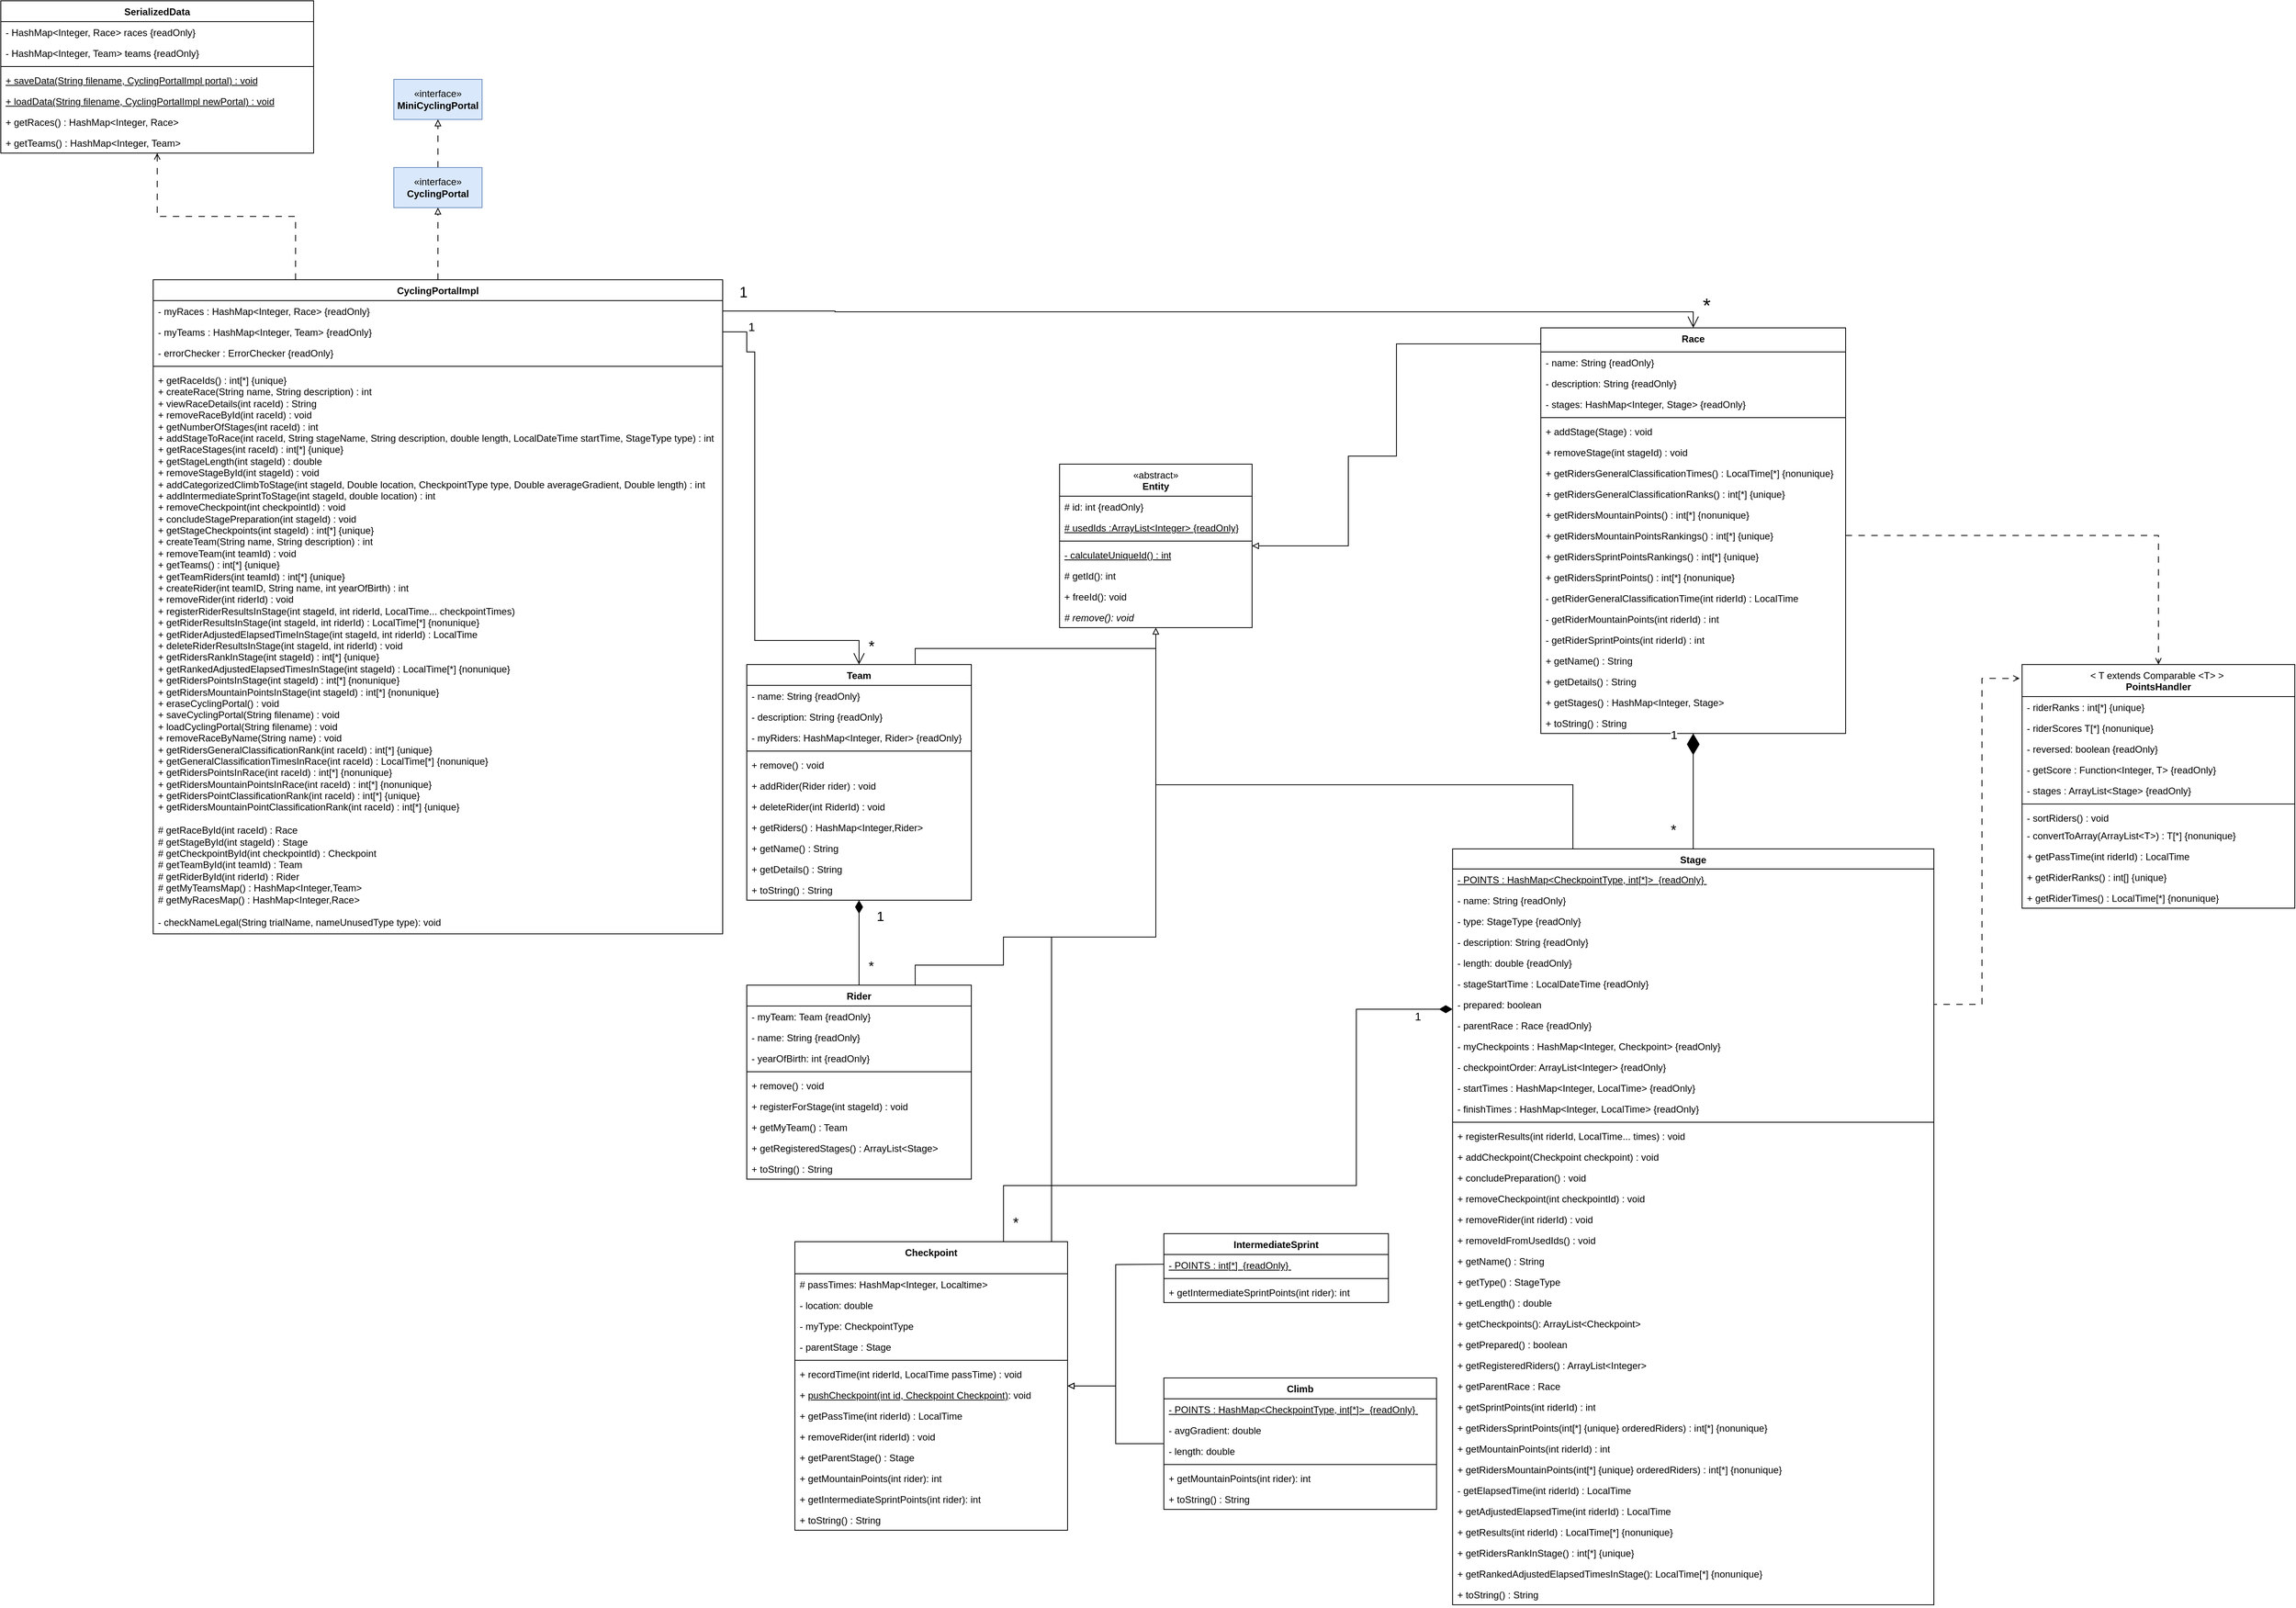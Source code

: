 <mxfile version="24.0.4" type="device">
  <diagram name="Page-1" id="arwjkRtwd51AYSBVNWPB">
    <mxGraphModel dx="2131" dy="2523" grid="1" gridSize="10" guides="1" tooltips="1" connect="1" arrows="1" fold="1" page="0" pageScale="1" pageWidth="827" pageHeight="1169" math="0" shadow="0">
      <root>
        <mxCell id="0" />
        <mxCell id="1" parent="0" />
        <mxCell id="PluiV_uVmu6kRXKaNqSc-5" value="«interface»&lt;br&gt;&lt;b&gt;MiniCyclingPortal&lt;/b&gt;" style="html=1;whiteSpace=wrap;fillColor=#dae8fc;strokeColor=#6c8ebf;" parent="1" vertex="1">
          <mxGeometry x="1370" y="-300" width="110" height="50" as="geometry" />
        </mxCell>
        <mxCell id="PluiV_uVmu6kRXKaNqSc-7" value="" style="edgeStyle=orthogonalEdgeStyle;rounded=0;orthogonalLoop=1;jettySize=auto;html=1;entryX=0.5;entryY=1;entryDx=0;entryDy=0;endArrow=block;endFill=0;dashed=1;dashPattern=8 8;" parent="1" source="PluiV_uVmu6kRXKaNqSc-6" target="PluiV_uVmu6kRXKaNqSc-5" edge="1">
          <mxGeometry relative="1" as="geometry" />
        </mxCell>
        <mxCell id="PluiV_uVmu6kRXKaNqSc-6" value="«interface»&lt;br&gt;&lt;b&gt;CyclingPortal&lt;br&gt;&lt;/b&gt;" style="html=1;whiteSpace=wrap;fillColor=#dae8fc;strokeColor=#6c8ebf;" parent="1" vertex="1">
          <mxGeometry x="1370" y="-190" width="110" height="50" as="geometry" />
        </mxCell>
        <mxCell id="PluiV_uVmu6kRXKaNqSc-18" style="edgeStyle=orthogonalEdgeStyle;rounded=0;orthogonalLoop=1;jettySize=auto;html=1;entryX=0.5;entryY=1;entryDx=0;entryDy=0;endArrow=block;endFill=0;dashed=1;dashPattern=8 8;" parent="1" source="PluiV_uVmu6kRXKaNqSc-14" target="PluiV_uVmu6kRXKaNqSc-6" edge="1">
          <mxGeometry relative="1" as="geometry" />
        </mxCell>
        <mxCell id="WIwVOS0YSoI-PhenXxs3-3" style="edgeStyle=orthogonalEdgeStyle;rounded=0;orthogonalLoop=1;jettySize=auto;html=1;exitX=0.25;exitY=0;exitDx=0;exitDy=0;entryX=0.5;entryY=1;entryDx=0;entryDy=0;dashed=1;dashPattern=8 8;strokeColor=default;align=center;verticalAlign=middle;fontFamily=Helvetica;fontSize=11;fontColor=default;labelBackgroundColor=default;endArrow=open;endFill=0;" parent="1" source="PluiV_uVmu6kRXKaNqSc-14" target="yfuVovTwI_u2sJsiJ5sg-6" edge="1">
          <mxGeometry relative="1" as="geometry" />
        </mxCell>
        <mxCell id="PluiV_uVmu6kRXKaNqSc-14" value="CyclingPortalImpl" style="swimlane;fontStyle=1;align=center;verticalAlign=top;childLayout=stackLayout;horizontal=1;startSize=26;horizontalStack=0;resizeParent=1;resizeParentMax=0;resizeLast=0;collapsible=1;marginBottom=0;whiteSpace=wrap;html=1;" parent="1" vertex="1">
          <mxGeometry x="1070" y="-50" width="710" height="816" as="geometry" />
        </mxCell>
        <mxCell id="VWBThBxiizGn_0epKAHP-2" value="- myRaces : HashMap&amp;lt;Integer, Race&amp;gt; {readOnly}" style="text;strokeColor=none;fillColor=none;align=left;verticalAlign=top;spacingLeft=4;spacingRight=4;overflow=hidden;rotatable=0;points=[[0,0.5],[1,0.5]];portConstraint=eastwest;whiteSpace=wrap;html=1;" parent="PluiV_uVmu6kRXKaNqSc-14" vertex="1">
          <mxGeometry y="26" width="710" height="26" as="geometry" />
        </mxCell>
        <mxCell id="VWBThBxiizGn_0epKAHP-3" value="- myTeams : HashMap&amp;lt;Integer, Team&amp;gt; {readOnly}" style="text;strokeColor=none;fillColor=none;align=left;verticalAlign=top;spacingLeft=4;spacingRight=4;overflow=hidden;rotatable=0;points=[[0,0.5],[1,0.5]];portConstraint=eastwest;whiteSpace=wrap;html=1;" parent="PluiV_uVmu6kRXKaNqSc-14" vertex="1">
          <mxGeometry y="52" width="710" height="26" as="geometry" />
        </mxCell>
        <mxCell id="DgH2YeEBz2LFjA33P2SG-1" value="- errorChecker : ErrorChecker {readOnly}&lt;div&gt;&lt;br&gt;&lt;/div&gt;" style="text;strokeColor=none;fillColor=none;align=left;verticalAlign=top;spacingLeft=4;spacingRight=4;overflow=hidden;rotatable=0;points=[[0,0.5],[1,0.5]];portConstraint=eastwest;whiteSpace=wrap;html=1;" parent="PluiV_uVmu6kRXKaNqSc-14" vertex="1">
          <mxGeometry y="78" width="710" height="26" as="geometry" />
        </mxCell>
        <mxCell id="VWBThBxiizGn_0epKAHP-1" value="" style="line;strokeWidth=1;fillColor=none;align=left;verticalAlign=middle;spacingTop=-1;spacingLeft=3;spacingRight=3;rotatable=0;labelPosition=right;points=[];portConstraint=eastwest;strokeColor=inherit;" parent="PluiV_uVmu6kRXKaNqSc-14" vertex="1">
          <mxGeometry y="104" width="710" height="8" as="geometry" />
        </mxCell>
        <mxCell id="PluiV_uVmu6kRXKaNqSc-17" value="+&amp;nbsp;getRaceIds() : int[*] {unique}&lt;div&gt;+&amp;nbsp;createRace(String name, String description) : int&lt;/div&gt;&lt;div&gt;+&amp;nbsp;viewRaceDetails(int raceId) : String&lt;/div&gt;&lt;div&gt;+&amp;nbsp;removeRaceById(int raceId) : void&lt;/div&gt;&lt;div&gt;+ getNumberOfStages(int raceId) : int&lt;/div&gt;&lt;div&gt;+&amp;nbsp;addStageToRace(int raceId, String stageName, String description, double length, LocalDateTime startTime, StageType type) : int&lt;br&gt;+&amp;nbsp;getRaceStages(int raceId) : int[*] {unique}&lt;/div&gt;&lt;div&gt;+&amp;nbsp;getStageLength(int stageId) : double&lt;/div&gt;&lt;div&gt;+&amp;nbsp;removeStageById(int stageId) : void&lt;/div&gt;&lt;div&gt;+&amp;nbsp;addCategorizedClimbToStage(int stageId, Double location, CheckpointType type, Double averageGradient,&amp;nbsp;&lt;span style=&quot;background-color: initial;&quot;&gt;Double length) : int&lt;/span&gt;&lt;/div&gt;&lt;div&gt;+&amp;nbsp;addIntermediateSprintToStage(int stageId, double location) : int&lt;/div&gt;&lt;div&gt;+&amp;nbsp;removeCheckpoint(int checkpointId) : void&lt;br&gt;+&amp;nbsp;concludeStagePreparation(int stageId) : void&lt;/div&gt;&lt;div&gt;+&amp;nbsp;getStageCheckpoints(int stageId) : int[*] {unique}&lt;/div&gt;&lt;div&gt;+&amp;nbsp;createTeam(String name, String description) : int&lt;/div&gt;&lt;div&gt;+&amp;nbsp;removeTeam(int teamId) : void&lt;/div&gt;&lt;div&gt;+&amp;nbsp;getTeams() : int[*] {unique}&lt;/div&gt;&lt;div&gt;+&amp;nbsp;getTeamRiders(int teamId) : int[*] {unique}&lt;/div&gt;&lt;div&gt;+&amp;nbsp;createRider(int teamID, String name, int yearOfBirth) : int&lt;/div&gt;&lt;div&gt;+&amp;nbsp;removeRider(int riderId) : void&lt;/div&gt;&lt;div&gt;+&amp;nbsp;registerRiderResultsInStage(int stageId, int riderId, LocalTime... checkpointTimes)&lt;br&gt;+&amp;nbsp;getRiderResultsInStage(int stageId, int riderId) : LocalTime[*] {nonunique}&lt;/div&gt;&lt;div&gt;+&amp;nbsp;getRiderAdjustedElapsedTimeInStage(int stageId, int riderId) : LocalTime&lt;/div&gt;&lt;div&gt;+&amp;nbsp;deleteRiderResultsInStage(int stageId, int riderId) : void&lt;/div&gt;&lt;div&gt;+&amp;nbsp;getRidersRankInStage(int stageId) : int[*] {unique}&lt;/div&gt;&lt;div&gt;+&amp;nbsp;getRankedAdjustedElapsedTimesInStage(int stageId) : LocalTime[*] {nonunique}&lt;/div&gt;&lt;div&gt;+&amp;nbsp;getRidersPointsInStage(int stageId) : int[*] {nonunique}&lt;br&gt;+&amp;nbsp;getRidersMountainPointsInStage(int stageId) : int[*] {nonunique}&lt;/div&gt;&lt;div&gt;+&amp;nbsp;eraseCyclingPortal() : void&lt;/div&gt;&lt;div&gt;+&amp;nbsp;saveCyclingPortal(String filename) : void&lt;/div&gt;&lt;div&gt;+&amp;nbsp;loadCyclingPortal(String filename) : void&lt;/div&gt;&lt;div&gt;+&amp;nbsp;removeRaceByName(String name) : void&lt;/div&gt;&lt;div&gt;+&amp;nbsp;getRidersGeneralClassificationRank(int raceId) : int[*] {unique}&lt;/div&gt;&lt;div&gt;+&amp;nbsp;getGeneralClassificationTimesInRace(int raceId) : LocalTime[*] {nonunique}&lt;/div&gt;&lt;div&gt;+&amp;nbsp;getRidersPointsInRace(int raceId) : int[*] {nonunique}&lt;/div&gt;&lt;div&gt;+&amp;nbsp;getRidersMountainPointsInRace(int raceId) : int[*] {nonunique}&lt;/div&gt;&lt;div&gt;+&amp;nbsp;getRidersPointClassificationRank(int raceId) : int[*] {unique}&lt;/div&gt;&lt;div&gt;+&amp;nbsp;getRidersMountainPointClassificationRank(int raceId) : int[*] {unique}&lt;/div&gt;&lt;div&gt;&lt;br&gt;&lt;/div&gt;&lt;div&gt;# getRaceById(int raceId) : Race&lt;/div&gt;&lt;div&gt;# getStageById(int stageId) : Stage&lt;/div&gt;&lt;div&gt;# getCheckpointById(int checkpointId) : Checkpoint&lt;/div&gt;&lt;div&gt;# getTeamById(int teamId) : Team&lt;/div&gt;&lt;div&gt;# getRiderById(int riderId) : Rider&lt;/div&gt;&lt;div&gt;# getMyTeamsMap() : HashMap&amp;lt;Integer,Team&amp;gt;&lt;/div&gt;&lt;div&gt;# getMyRacesMap() : HashMap&amp;lt;Integer,Race&amp;gt;&lt;/div&gt;&lt;div&gt;&lt;br&gt;&lt;/div&gt;&lt;div&gt;- checkNameLegal(String trialName, nameUnusedType type): void&lt;br&gt;&lt;/div&gt;" style="text;strokeColor=none;fillColor=none;align=left;verticalAlign=top;spacingLeft=4;spacingRight=4;overflow=hidden;rotatable=0;points=[[0,0.5],[1,0.5]];portConstraint=eastwest;whiteSpace=wrap;html=1;" parent="PluiV_uVmu6kRXKaNqSc-14" vertex="1">
          <mxGeometry y="112" width="710" height="704" as="geometry" />
        </mxCell>
        <mxCell id="PluiV_uVmu6kRXKaNqSc-20" value="Race" style="swimlane;fontStyle=1;align=center;verticalAlign=top;childLayout=stackLayout;horizontal=1;startSize=30;horizontalStack=0;resizeParent=1;resizeParentMax=0;resizeLast=0;collapsible=1;marginBottom=0;whiteSpace=wrap;html=1;" parent="1" vertex="1">
          <mxGeometry x="2800" y="10" width="380" height="506" as="geometry" />
        </mxCell>
        <mxCell id="PluiV_uVmu6kRXKaNqSc-28" value="- name: String {readOnly}" style="text;strokeColor=none;fillColor=none;align=left;verticalAlign=top;spacingLeft=4;spacingRight=4;overflow=hidden;rotatable=0;points=[[0,0.5],[1,0.5]];portConstraint=eastwest;whiteSpace=wrap;html=1;" parent="PluiV_uVmu6kRXKaNqSc-20" vertex="1">
          <mxGeometry y="30" width="380" height="26" as="geometry" />
        </mxCell>
        <mxCell id="PluiV_uVmu6kRXKaNqSc-29" value="- description: String {readOnly}" style="text;strokeColor=none;fillColor=none;align=left;verticalAlign=top;spacingLeft=4;spacingRight=4;overflow=hidden;rotatable=0;points=[[0,0.5],[1,0.5]];portConstraint=eastwest;whiteSpace=wrap;html=1;" parent="PluiV_uVmu6kRXKaNqSc-20" vertex="1">
          <mxGeometry y="56" width="380" height="26" as="geometry" />
        </mxCell>
        <mxCell id="PluiV_uVmu6kRXKaNqSc-30" value="- stages: HashMap&amp;lt;Integer, Stage&amp;gt; {readOnly}" style="text;strokeColor=none;fillColor=none;align=left;verticalAlign=top;spacingLeft=4;spacingRight=4;overflow=hidden;rotatable=0;points=[[0,0.5],[1,0.5]];portConstraint=eastwest;whiteSpace=wrap;html=1;" parent="PluiV_uVmu6kRXKaNqSc-20" vertex="1">
          <mxGeometry y="82" width="380" height="26" as="geometry" />
        </mxCell>
        <mxCell id="PluiV_uVmu6kRXKaNqSc-22" value="" style="line;strokeWidth=1;fillColor=none;align=left;verticalAlign=middle;spacingTop=-1;spacingLeft=3;spacingRight=3;rotatable=0;labelPosition=right;points=[];portConstraint=eastwest;strokeColor=inherit;" parent="PluiV_uVmu6kRXKaNqSc-20" vertex="1">
          <mxGeometry y="108" width="380" height="8" as="geometry" />
        </mxCell>
        <mxCell id="PluiV_uVmu6kRXKaNqSc-27" value="+ addStage(Stage) : void" style="text;strokeColor=none;fillColor=none;align=left;verticalAlign=top;spacingLeft=4;spacingRight=4;overflow=hidden;rotatable=0;points=[[0,0.5],[1,0.5]];portConstraint=eastwest;whiteSpace=wrap;html=1;" parent="PluiV_uVmu6kRXKaNqSc-20" vertex="1">
          <mxGeometry y="116" width="380" height="26" as="geometry" />
        </mxCell>
        <mxCell id="DgH2YeEBz2LFjA33P2SG-15" value="+ removeStage(int stageId) : void" style="text;strokeColor=none;fillColor=none;align=left;verticalAlign=top;spacingLeft=4;spacingRight=4;overflow=hidden;rotatable=0;points=[[0,0.5],[1,0.5]];portConstraint=eastwest;whiteSpace=wrap;html=1;" parent="PluiV_uVmu6kRXKaNqSc-20" vertex="1">
          <mxGeometry y="142" width="380" height="26" as="geometry" />
        </mxCell>
        <mxCell id="DgH2YeEBz2LFjA33P2SG-17" value="+ getRidersGeneralClassificationTimes() : LocalTime[*] {nonunique}" style="text;strokeColor=none;fillColor=none;align=left;verticalAlign=top;spacingLeft=4;spacingRight=4;overflow=hidden;rotatable=0;points=[[0,0.5],[1,0.5]];portConstraint=eastwest;whiteSpace=wrap;html=1;" parent="PluiV_uVmu6kRXKaNqSc-20" vertex="1">
          <mxGeometry y="168" width="380" height="26" as="geometry" />
        </mxCell>
        <mxCell id="DgH2YeEBz2LFjA33P2SG-18" value="+ getRidersGeneralClassificationRanks() : int[*] {unique}" style="text;strokeColor=none;fillColor=none;align=left;verticalAlign=top;spacingLeft=4;spacingRight=4;overflow=hidden;rotatable=0;points=[[0,0.5],[1,0.5]];portConstraint=eastwest;whiteSpace=wrap;html=1;" parent="PluiV_uVmu6kRXKaNqSc-20" vertex="1">
          <mxGeometry y="194" width="380" height="26" as="geometry" />
        </mxCell>
        <mxCell id="DgH2YeEBz2LFjA33P2SG-20" value="+ getRidersMountainPoints() : int[*] {nonunique}" style="text;strokeColor=none;fillColor=none;align=left;verticalAlign=top;spacingLeft=4;spacingRight=4;overflow=hidden;rotatable=0;points=[[0,0.5],[1,0.5]];portConstraint=eastwest;whiteSpace=wrap;html=1;" parent="PluiV_uVmu6kRXKaNqSc-20" vertex="1">
          <mxGeometry y="220" width="380" height="26" as="geometry" />
        </mxCell>
        <mxCell id="DgH2YeEBz2LFjA33P2SG-21" value="+ getRidersMountainPointsRankings() : int[*] {unique}&lt;span style=&quot;white-space: pre;&quot;&gt;&#x9;&lt;/span&gt;" style="text;strokeColor=none;fillColor=none;align=left;verticalAlign=top;spacingLeft=4;spacingRight=4;overflow=hidden;rotatable=0;points=[[0,0.5],[1,0.5]];portConstraint=eastwest;whiteSpace=wrap;html=1;" parent="PluiV_uVmu6kRXKaNqSc-20" vertex="1">
          <mxGeometry y="246" width="380" height="26" as="geometry" />
        </mxCell>
        <mxCell id="DgH2YeEBz2LFjA33P2SG-22" value="+ getRidersSprintPointsRankings() : int[*] {unique}" style="text;strokeColor=none;fillColor=none;align=left;verticalAlign=top;spacingLeft=4;spacingRight=4;overflow=hidden;rotatable=0;points=[[0,0.5],[1,0.5]];portConstraint=eastwest;whiteSpace=wrap;html=1;" parent="PluiV_uVmu6kRXKaNqSc-20" vertex="1">
          <mxGeometry y="272" width="380" height="26" as="geometry" />
        </mxCell>
        <mxCell id="DgH2YeEBz2LFjA33P2SG-23" value="+ getRidersSprintPoints() : int[*] {nonunique}" style="text;strokeColor=none;fillColor=none;align=left;verticalAlign=top;spacingLeft=4;spacingRight=4;overflow=hidden;rotatable=0;points=[[0,0.5],[1,0.5]];portConstraint=eastwest;whiteSpace=wrap;html=1;" parent="PluiV_uVmu6kRXKaNqSc-20" vertex="1">
          <mxGeometry y="298" width="380" height="26" as="geometry" />
        </mxCell>
        <mxCell id="DgH2YeEBz2LFjA33P2SG-19" value="- getRiderGeneralClassificationTime(int riderId) : LocalTime" style="text;strokeColor=none;fillColor=none;align=left;verticalAlign=top;spacingLeft=4;spacingRight=4;overflow=hidden;rotatable=0;points=[[0,0.5],[1,0.5]];portConstraint=eastwest;whiteSpace=wrap;html=1;" parent="PluiV_uVmu6kRXKaNqSc-20" vertex="1">
          <mxGeometry y="324" width="380" height="26" as="geometry" />
        </mxCell>
        <mxCell id="DgH2YeEBz2LFjA33P2SG-24" value="- getRiderMountainPoints(int riderId) : int" style="text;strokeColor=none;fillColor=none;align=left;verticalAlign=top;spacingLeft=4;spacingRight=4;overflow=hidden;rotatable=0;points=[[0,0.5],[1,0.5]];portConstraint=eastwest;whiteSpace=wrap;html=1;" parent="PluiV_uVmu6kRXKaNqSc-20" vertex="1">
          <mxGeometry y="350" width="380" height="26" as="geometry" />
        </mxCell>
        <mxCell id="DgH2YeEBz2LFjA33P2SG-25" value="- getRiderSprintPoints(int riderId) : int" style="text;strokeColor=none;fillColor=none;align=left;verticalAlign=top;spacingLeft=4;spacingRight=4;overflow=hidden;rotatable=0;points=[[0,0.5],[1,0.5]];portConstraint=eastwest;whiteSpace=wrap;html=1;" parent="PluiV_uVmu6kRXKaNqSc-20" vertex="1">
          <mxGeometry y="376" width="380" height="26" as="geometry" />
        </mxCell>
        <mxCell id="yfuVovTwI_u2sJsiJ5sg-3" value="+ getName() : String" style="text;strokeColor=none;fillColor=none;align=left;verticalAlign=top;spacingLeft=4;spacingRight=4;overflow=hidden;rotatable=0;points=[[0,0.5],[1,0.5]];portConstraint=eastwest;whiteSpace=wrap;html=1;" parent="PluiV_uVmu6kRXKaNqSc-20" vertex="1">
          <mxGeometry y="402" width="380" height="26" as="geometry" />
        </mxCell>
        <mxCell id="DgH2YeEBz2LFjA33P2SG-14" value="+ getDetails() : String" style="text;strokeColor=none;fillColor=none;align=left;verticalAlign=top;spacingLeft=4;spacingRight=4;overflow=hidden;rotatable=0;points=[[0,0.5],[1,0.5]];portConstraint=eastwest;whiteSpace=wrap;html=1;" parent="PluiV_uVmu6kRXKaNqSc-20" vertex="1">
          <mxGeometry y="428" width="380" height="26" as="geometry" />
        </mxCell>
        <mxCell id="DgH2YeEBz2LFjA33P2SG-16" value="+ getStages() : HashMap&amp;lt;Integer, Stage&amp;gt;" style="text;strokeColor=none;fillColor=none;align=left;verticalAlign=top;spacingLeft=4;spacingRight=4;overflow=hidden;rotatable=0;points=[[0,0.5],[1,0.5]];portConstraint=eastwest;whiteSpace=wrap;html=1;" parent="PluiV_uVmu6kRXKaNqSc-20" vertex="1">
          <mxGeometry y="454" width="380" height="26" as="geometry" />
        </mxCell>
        <mxCell id="s_yCxbux0IhaPMctKwc4-3" value="+ toString() : String" style="text;strokeColor=none;fillColor=none;align=left;verticalAlign=top;spacingLeft=4;spacingRight=4;overflow=hidden;rotatable=0;points=[[0,0.5],[1,0.5]];portConstraint=eastwest;whiteSpace=wrap;html=1;" vertex="1" parent="PluiV_uVmu6kRXKaNqSc-20">
          <mxGeometry y="480" width="380" height="26" as="geometry" />
        </mxCell>
        <mxCell id="WIwVOS0YSoI-PhenXxs3-24" style="edgeStyle=orthogonalEdgeStyle;rounded=0;orthogonalLoop=1;jettySize=auto;html=1;exitX=0.25;exitY=0;exitDx=0;exitDy=0;endArrow=none;endFill=0;" parent="1" source="PluiV_uVmu6kRXKaNqSc-33" edge="1">
          <mxGeometry relative="1" as="geometry">
            <mxPoint x="2320" y="580" as="targetPoint" />
            <Array as="points">
              <mxPoint x="2840" y="580" />
            </Array>
          </mxGeometry>
        </mxCell>
        <mxCell id="PluiV_uVmu6kRXKaNqSc-33" value="&lt;b style=&quot;border-color: var(--border-color);&quot;&gt;Stage&lt;/b&gt;" style="swimlane;fontStyle=1;align=center;verticalAlign=top;childLayout=stackLayout;horizontal=1;startSize=25;horizontalStack=0;resizeParent=1;resizeParentMax=0;resizeLast=0;collapsible=1;marginBottom=0;whiteSpace=wrap;html=1;" parent="1" vertex="1">
          <mxGeometry x="2690" y="660" width="600" height="943" as="geometry" />
        </mxCell>
        <mxCell id="s_yCxbux0IhaPMctKwc4-15" value="&lt;u&gt;- POINTS : HashMap&amp;lt;CheckpointType, int[*]&amp;gt;&amp;nbsp; {readOnly}&amp;nbsp;&lt;/u&gt;" style="text;strokeColor=none;fillColor=none;align=left;verticalAlign=top;spacingLeft=4;spacingRight=4;overflow=hidden;rotatable=0;points=[[0,0.5],[1,0.5]];portConstraint=eastwest;whiteSpace=wrap;html=1;" vertex="1" parent="PluiV_uVmu6kRXKaNqSc-33">
          <mxGeometry y="25" width="600" height="26" as="geometry" />
        </mxCell>
        <mxCell id="PluiV_uVmu6kRXKaNqSc-36" value="- name: String {readOnly}" style="text;strokeColor=none;fillColor=none;align=left;verticalAlign=top;spacingLeft=4;spacingRight=4;overflow=hidden;rotatable=0;points=[[0,0.5],[1,0.5]];portConstraint=eastwest;whiteSpace=wrap;html=1;" parent="PluiV_uVmu6kRXKaNqSc-33" vertex="1">
          <mxGeometry y="51" width="600" height="26" as="geometry" />
        </mxCell>
        <mxCell id="PluiV_uVmu6kRXKaNqSc-91" value="- type: StageType {readOnly}" style="text;strokeColor=none;fillColor=none;align=left;verticalAlign=top;spacingLeft=4;spacingRight=4;overflow=hidden;rotatable=0;points=[[0,0.5],[1,0.5]];portConstraint=eastwest;whiteSpace=wrap;html=1;" parent="PluiV_uVmu6kRXKaNqSc-33" vertex="1">
          <mxGeometry y="77" width="600" height="26" as="geometry" />
        </mxCell>
        <mxCell id="PluiV_uVmu6kRXKaNqSc-37" value="- description: String {readOnly}" style="text;strokeColor=none;fillColor=none;align=left;verticalAlign=top;spacingLeft=4;spacingRight=4;overflow=hidden;rotatable=0;points=[[0,0.5],[1,0.5]];portConstraint=eastwest;whiteSpace=wrap;html=1;" parent="PluiV_uVmu6kRXKaNqSc-33" vertex="1">
          <mxGeometry y="103" width="600" height="26" as="geometry" />
        </mxCell>
        <mxCell id="PluiV_uVmu6kRXKaNqSc-38" value="- length: double {readOnly}" style="text;strokeColor=none;fillColor=none;align=left;verticalAlign=top;spacingLeft=4;spacingRight=4;overflow=hidden;rotatable=0;points=[[0,0.5],[1,0.5]];portConstraint=eastwest;whiteSpace=wrap;html=1;" parent="PluiV_uVmu6kRXKaNqSc-33" vertex="1">
          <mxGeometry y="129" width="600" height="26" as="geometry" />
        </mxCell>
        <mxCell id="s_yCxbux0IhaPMctKwc4-4" value="- stageStartTime : LocalDateTime {readOnly}" style="text;strokeColor=none;fillColor=none;align=left;verticalAlign=top;spacingLeft=4;spacingRight=4;overflow=hidden;rotatable=0;points=[[0,0.5],[1,0.5]];portConstraint=eastwest;whiteSpace=wrap;html=1;" vertex="1" parent="PluiV_uVmu6kRXKaNqSc-33">
          <mxGeometry y="155" width="600" height="26" as="geometry" />
        </mxCell>
        <mxCell id="8Eclr8xNryOz6sF5g85--2" value="- prepared: boolean" style="text;strokeColor=none;fillColor=none;align=left;verticalAlign=top;spacingLeft=4;spacingRight=4;overflow=hidden;rotatable=0;points=[[0,0.5],[1,0.5]];portConstraint=eastwest;whiteSpace=wrap;html=1;fontStyle=0" parent="PluiV_uVmu6kRXKaNqSc-33" vertex="1">
          <mxGeometry y="181" width="600" height="26" as="geometry" />
        </mxCell>
        <mxCell id="DgH2YeEBz2LFjA33P2SG-27" value="- parentRace : Race {readOnly}" style="text;strokeColor=none;fillColor=none;align=left;verticalAlign=top;spacingLeft=4;spacingRight=4;overflow=hidden;rotatable=0;points=[[0,0.5],[1,0.5]];portConstraint=eastwest;whiteSpace=wrap;html=1;" parent="PluiV_uVmu6kRXKaNqSc-33" vertex="1">
          <mxGeometry y="207" width="600" height="26" as="geometry" />
        </mxCell>
        <mxCell id="DgH2YeEBz2LFjA33P2SG-26" value="- myCheckpoints : HashMap&amp;lt;Integer, Checkpoint&amp;gt; {readOnly}" style="text;strokeColor=none;fillColor=none;align=left;verticalAlign=top;spacingLeft=4;spacingRight=4;overflow=hidden;rotatable=0;points=[[0,0.5],[1,0.5]];portConstraint=eastwest;whiteSpace=wrap;html=1;" parent="PluiV_uVmu6kRXKaNqSc-33" vertex="1">
          <mxGeometry y="233" width="600" height="26" as="geometry" />
        </mxCell>
        <mxCell id="PluiV_uVmu6kRXKaNqSc-51" value="- checkpointOrder: ArrayList&amp;lt;Integer&amp;gt; {readOnly}" style="text;strokeColor=none;fillColor=none;align=left;verticalAlign=top;spacingLeft=4;spacingRight=4;overflow=hidden;rotatable=0;points=[[0,0.5],[1,0.5]];portConstraint=eastwest;whiteSpace=wrap;html=1;" parent="PluiV_uVmu6kRXKaNqSc-33" vertex="1">
          <mxGeometry y="259" width="600" height="26" as="geometry" />
        </mxCell>
        <mxCell id="DgH2YeEBz2LFjA33P2SG-29" value="- startTimes : HashMap&amp;lt;Integer, LocalTime&amp;gt; {readOnly}" style="text;strokeColor=none;fillColor=none;align=left;verticalAlign=top;spacingLeft=4;spacingRight=4;overflow=hidden;rotatable=0;points=[[0,0.5],[1,0.5]];portConstraint=eastwest;whiteSpace=wrap;html=1;" parent="PluiV_uVmu6kRXKaNqSc-33" vertex="1">
          <mxGeometry y="285" width="600" height="26" as="geometry" />
        </mxCell>
        <mxCell id="DgH2YeEBz2LFjA33P2SG-28" value="- finishTimes : HashMap&amp;lt;Integer, LocalTime&amp;gt; {readOnly}" style="text;strokeColor=none;fillColor=none;align=left;verticalAlign=top;spacingLeft=4;spacingRight=4;overflow=hidden;rotatable=0;points=[[0,0.5],[1,0.5]];portConstraint=eastwest;whiteSpace=wrap;html=1;" parent="PluiV_uVmu6kRXKaNqSc-33" vertex="1">
          <mxGeometry y="311" width="600" height="26" as="geometry" />
        </mxCell>
        <mxCell id="PluiV_uVmu6kRXKaNqSc-41" value="" style="line;strokeWidth=1;fillColor=none;align=left;verticalAlign=middle;spacingTop=-1;spacingLeft=3;spacingRight=3;rotatable=0;labelPosition=right;points=[];portConstraint=eastwest;strokeColor=inherit;" parent="PluiV_uVmu6kRXKaNqSc-33" vertex="1">
          <mxGeometry y="337" width="600" height="8" as="geometry" />
        </mxCell>
        <mxCell id="PluiV_uVmu6kRXKaNqSc-43" value="+ registerResults(int riderId, LocalTime... times) : void" style="text;strokeColor=none;fillColor=none;align=left;verticalAlign=top;spacingLeft=4;spacingRight=4;overflow=hidden;rotatable=0;points=[[0,0.5],[1,0.5]];portConstraint=eastwest;whiteSpace=wrap;html=1;" parent="PluiV_uVmu6kRXKaNqSc-33" vertex="1">
          <mxGeometry y="345" width="600" height="26" as="geometry" />
        </mxCell>
        <mxCell id="yfuVovTwI_u2sJsiJ5sg-1" value="+ addCheckpoint(Checkpoint checkpoint) : void" style="text;strokeColor=none;fillColor=none;align=left;verticalAlign=top;spacingLeft=4;spacingRight=4;overflow=hidden;rotatable=0;points=[[0,0.5],[1,0.5]];portConstraint=eastwest;whiteSpace=wrap;html=1;" parent="PluiV_uVmu6kRXKaNqSc-33" vertex="1">
          <mxGeometry y="371" width="600" height="26" as="geometry" />
        </mxCell>
        <mxCell id="PluiV_uVmu6kRXKaNqSc-50" value="+ concludePreparation() : void" style="text;strokeColor=none;fillColor=none;align=left;verticalAlign=top;spacingLeft=4;spacingRight=4;overflow=hidden;rotatable=0;points=[[0,0.5],[1,0.5]];portConstraint=eastwest;whiteSpace=wrap;html=1;fontStyle=0" parent="PluiV_uVmu6kRXKaNqSc-33" vertex="1">
          <mxGeometry y="397" width="600" height="26" as="geometry" />
        </mxCell>
        <mxCell id="PluiV_uVmu6kRXKaNqSc-54" value="+ removeCheckpoint(int checkpointId) : void" style="text;strokeColor=none;fillColor=none;align=left;verticalAlign=top;spacingLeft=4;spacingRight=4;overflow=hidden;rotatable=0;points=[[0,0.5],[1,0.5]];portConstraint=eastwest;whiteSpace=wrap;html=1;fontStyle=0" parent="PluiV_uVmu6kRXKaNqSc-33" vertex="1">
          <mxGeometry y="423" width="600" height="26" as="geometry" />
        </mxCell>
        <mxCell id="PluiV_uVmu6kRXKaNqSc-123" value="+ removeRider(int riderId) : void" style="text;strokeColor=none;fillColor=none;align=left;verticalAlign=top;spacingLeft=4;spacingRight=4;overflow=hidden;rotatable=0;points=[[0,0.5],[1,0.5]];portConstraint=eastwest;whiteSpace=wrap;html=1;" parent="PluiV_uVmu6kRXKaNqSc-33" vertex="1">
          <mxGeometry y="449" width="600" height="26" as="geometry" />
        </mxCell>
        <mxCell id="DgH2YeEBz2LFjA33P2SG-30" value="+ removeIdFromUsedIds() : void" style="text;strokeColor=none;fillColor=none;align=left;verticalAlign=top;spacingLeft=4;spacingRight=4;overflow=hidden;rotatable=0;points=[[0,0.5],[1,0.5]];portConstraint=eastwest;whiteSpace=wrap;html=1;" parent="PluiV_uVmu6kRXKaNqSc-33" vertex="1">
          <mxGeometry y="475" width="600" height="26" as="geometry" />
        </mxCell>
        <mxCell id="DgH2YeEBz2LFjA33P2SG-35" value="+ getName() : String" style="text;strokeColor=none;fillColor=none;align=left;verticalAlign=top;spacingLeft=4;spacingRight=4;overflow=hidden;rotatable=0;points=[[0,0.5],[1,0.5]];portConstraint=eastwest;whiteSpace=wrap;html=1;" parent="PluiV_uVmu6kRXKaNqSc-33" vertex="1">
          <mxGeometry y="501" width="600" height="26" as="geometry" />
        </mxCell>
        <mxCell id="DgH2YeEBz2LFjA33P2SG-36" value="+ getType() : StageType" style="text;strokeColor=none;fillColor=none;align=left;verticalAlign=top;spacingLeft=4;spacingRight=4;overflow=hidden;rotatable=0;points=[[0,0.5],[1,0.5]];portConstraint=eastwest;whiteSpace=wrap;html=1;" parent="PluiV_uVmu6kRXKaNqSc-33" vertex="1">
          <mxGeometry y="527" width="600" height="26" as="geometry" />
        </mxCell>
        <mxCell id="DgH2YeEBz2LFjA33P2SG-37" value="+ getLength() : double" style="text;strokeColor=none;fillColor=none;align=left;verticalAlign=top;spacingLeft=4;spacingRight=4;overflow=hidden;rotatable=0;points=[[0,0.5],[1,0.5]];portConstraint=eastwest;whiteSpace=wrap;html=1;" parent="PluiV_uVmu6kRXKaNqSc-33" vertex="1">
          <mxGeometry y="553" width="600" height="26" as="geometry" />
        </mxCell>
        <mxCell id="DgH2YeEBz2LFjA33P2SG-38" value="+ getCheckpoints(): ArrayList&amp;lt;Checkpoint&amp;gt;" style="text;strokeColor=none;fillColor=none;align=left;verticalAlign=top;spacingLeft=4;spacingRight=4;overflow=hidden;rotatable=0;points=[[0,0.5],[1,0.5]];portConstraint=eastwest;whiteSpace=wrap;html=1;" parent="PluiV_uVmu6kRXKaNqSc-33" vertex="1">
          <mxGeometry y="579" width="600" height="26" as="geometry" />
        </mxCell>
        <mxCell id="DgH2YeEBz2LFjA33P2SG-39" value="+ getPrepared() : boolean" style="text;strokeColor=none;fillColor=none;align=left;verticalAlign=top;spacingLeft=4;spacingRight=4;overflow=hidden;rotatable=0;points=[[0,0.5],[1,0.5]];portConstraint=eastwest;whiteSpace=wrap;html=1;" parent="PluiV_uVmu6kRXKaNqSc-33" vertex="1">
          <mxGeometry y="605" width="600" height="26" as="geometry" />
        </mxCell>
        <mxCell id="DgH2YeEBz2LFjA33P2SG-40" value="+ getRegisteredRiders() : ArrayList&amp;lt;Integer&amp;gt;" style="text;strokeColor=none;fillColor=none;align=left;verticalAlign=top;spacingLeft=4;spacingRight=4;overflow=hidden;rotatable=0;points=[[0,0.5],[1,0.5]];portConstraint=eastwest;whiteSpace=wrap;html=1;" parent="PluiV_uVmu6kRXKaNqSc-33" vertex="1">
          <mxGeometry y="631" width="600" height="26" as="geometry" />
        </mxCell>
        <mxCell id="PluiV_uVmu6kRXKaNqSc-42" value="+ getParentRace : Race" style="text;strokeColor=none;fillColor=none;align=left;verticalAlign=top;spacingLeft=4;spacingRight=4;overflow=hidden;rotatable=0;points=[[0,0.5],[1,0.5]];portConstraint=eastwest;whiteSpace=wrap;html=1;" parent="PluiV_uVmu6kRXKaNqSc-33" vertex="1">
          <mxGeometry y="657" width="600" height="26" as="geometry" />
        </mxCell>
        <mxCell id="PluiV_uVmu6kRXKaNqSc-134" value="+ getSprintPoints(int riderId) : int" style="text;strokeColor=none;fillColor=none;align=left;verticalAlign=top;spacingLeft=4;spacingRight=4;overflow=hidden;rotatable=0;points=[[0,0.5],[1,0.5]];portConstraint=eastwest;whiteSpace=wrap;html=1;" parent="PluiV_uVmu6kRXKaNqSc-33" vertex="1">
          <mxGeometry y="683" width="600" height="26" as="geometry" />
        </mxCell>
        <mxCell id="PluiV_uVmu6kRXKaNqSc-120" value="+ getRidersSprintPoints(int[*] {unique} orderedRiders) : int[*] {nonunique}" style="text;strokeColor=none;fillColor=none;align=left;verticalAlign=top;spacingLeft=4;spacingRight=4;overflow=hidden;rotatable=0;points=[[0,0.5],[1,0.5]];portConstraint=eastwest;whiteSpace=wrap;html=1;" parent="PluiV_uVmu6kRXKaNqSc-33" vertex="1">
          <mxGeometry y="709" width="600" height="26" as="geometry" />
        </mxCell>
        <mxCell id="PluiV_uVmu6kRXKaNqSc-53" value="+ getMountainPoints(int riderId) : int" style="text;strokeColor=none;fillColor=none;align=left;verticalAlign=top;spacingLeft=4;spacingRight=4;overflow=hidden;rotatable=0;points=[[0,0.5],[1,0.5]];portConstraint=eastwest;whiteSpace=wrap;html=1;" parent="PluiV_uVmu6kRXKaNqSc-33" vertex="1">
          <mxGeometry y="735" width="600" height="26" as="geometry" />
        </mxCell>
        <mxCell id="DgH2YeEBz2LFjA33P2SG-43" value="+ getRidersMountainPoints(int[*] {unique} orderedRiders) : int[*] {nonunique}" style="text;strokeColor=none;fillColor=none;align=left;verticalAlign=top;spacingLeft=4;spacingRight=4;overflow=hidden;rotatable=0;points=[[0,0.5],[1,0.5]];portConstraint=eastwest;whiteSpace=wrap;html=1;" parent="PluiV_uVmu6kRXKaNqSc-33" vertex="1">
          <mxGeometry y="761" width="600" height="26" as="geometry" />
        </mxCell>
        <mxCell id="DgH2YeEBz2LFjA33P2SG-31" value="- getElapsedTime(int riderId) : LocalTime" style="text;strokeColor=none;fillColor=none;align=left;verticalAlign=top;spacingLeft=4;spacingRight=4;overflow=hidden;rotatable=0;points=[[0,0.5],[1,0.5]];portConstraint=eastwest;whiteSpace=wrap;html=1;" parent="PluiV_uVmu6kRXKaNqSc-33" vertex="1">
          <mxGeometry y="787" width="600" height="26" as="geometry" />
        </mxCell>
        <mxCell id="DgH2YeEBz2LFjA33P2SG-32" value="+ getAdjustedElapsedTime(int riderId) : LocalTime" style="text;strokeColor=none;fillColor=none;align=left;verticalAlign=top;spacingLeft=4;spacingRight=4;overflow=hidden;rotatable=0;points=[[0,0.5],[1,0.5]];portConstraint=eastwest;whiteSpace=wrap;html=1;" parent="PluiV_uVmu6kRXKaNqSc-33" vertex="1">
          <mxGeometry y="813" width="600" height="26" as="geometry" />
        </mxCell>
        <mxCell id="DgH2YeEBz2LFjA33P2SG-33" value="+ getResults(int riderId) : LocalTime[*] {nonunique}" style="text;strokeColor=none;fillColor=none;align=left;verticalAlign=top;spacingLeft=4;spacingRight=4;overflow=hidden;rotatable=0;points=[[0,0.5],[1,0.5]];portConstraint=eastwest;whiteSpace=wrap;html=1;" parent="PluiV_uVmu6kRXKaNqSc-33" vertex="1">
          <mxGeometry y="839" width="600" height="26" as="geometry" />
        </mxCell>
        <mxCell id="DgH2YeEBz2LFjA33P2SG-41" value="+ getRidersRankInStage() : int[*] {unique}" style="text;strokeColor=none;fillColor=none;align=left;verticalAlign=top;spacingLeft=4;spacingRight=4;overflow=hidden;rotatable=0;points=[[0,0.5],[1,0.5]];portConstraint=eastwest;whiteSpace=wrap;html=1;" parent="PluiV_uVmu6kRXKaNqSc-33" vertex="1">
          <mxGeometry y="865" width="600" height="26" as="geometry" />
        </mxCell>
        <mxCell id="DgH2YeEBz2LFjA33P2SG-42" value="+ getRankedAdjustedElapsedTimesInStage(): LocalTime[*] {nonunique}" style="text;strokeColor=none;fillColor=none;align=left;verticalAlign=top;spacingLeft=4;spacingRight=4;overflow=hidden;rotatable=0;points=[[0,0.5],[1,0.5]];portConstraint=eastwest;whiteSpace=wrap;html=1;" parent="PluiV_uVmu6kRXKaNqSc-33" vertex="1">
          <mxGeometry y="891" width="600" height="26" as="geometry" />
        </mxCell>
        <mxCell id="s_yCxbux0IhaPMctKwc4-5" value="+ toString() : String" style="text;strokeColor=none;fillColor=none;align=left;verticalAlign=top;spacingLeft=4;spacingRight=4;overflow=hidden;rotatable=0;points=[[0,0.5],[1,0.5]];portConstraint=eastwest;whiteSpace=wrap;html=1;" vertex="1" parent="PluiV_uVmu6kRXKaNqSc-33">
          <mxGeometry y="917" width="600" height="26" as="geometry" />
        </mxCell>
        <mxCell id="R5LlF6CmL_Q-CtnAYFyd-1" style="edgeStyle=orthogonalEdgeStyle;rounded=0;orthogonalLoop=1;jettySize=auto;html=1;endArrow=block;endFill=0;" parent="1" source="PluiV_uVmu6kRXKaNqSc-55" target="MvrAgjhzQsgvp2eCR5wt-1" edge="1">
          <mxGeometry relative="1" as="geometry">
            <Array as="points">
              <mxPoint x="2190" y="770" />
              <mxPoint x="2320" y="770" />
            </Array>
          </mxGeometry>
        </mxCell>
        <mxCell id="PluiV_uVmu6kRXKaNqSc-55" value="&lt;b style=&quot;border-color: var(--border-color);&quot;&gt;Checkpoint&lt;/b&gt;" style="swimlane;fontStyle=1;align=center;verticalAlign=top;childLayout=stackLayout;horizontal=1;startSize=40;horizontalStack=0;resizeParent=1;resizeParentMax=0;resizeLast=0;collapsible=1;marginBottom=0;whiteSpace=wrap;html=1;" parent="1" vertex="1">
          <mxGeometry x="1870" y="1150" width="340" height="360" as="geometry" />
        </mxCell>
        <mxCell id="PluiV_uVmu6kRXKaNqSc-61" value="# passTimes: HashMap&amp;lt;Integer, Localtime&amp;gt;" style="text;strokeColor=none;fillColor=none;align=left;verticalAlign=top;spacingLeft=4;spacingRight=4;overflow=hidden;rotatable=0;points=[[0,0.5],[1,0.5]];portConstraint=eastwest;whiteSpace=wrap;html=1;" parent="PluiV_uVmu6kRXKaNqSc-55" vertex="1">
          <mxGeometry y="40" width="340" height="26" as="geometry" />
        </mxCell>
        <mxCell id="PluiV_uVmu6kRXKaNqSc-60" value="- location: double" style="text;strokeColor=none;fillColor=none;align=left;verticalAlign=top;spacingLeft=4;spacingRight=4;overflow=hidden;rotatable=0;points=[[0,0.5],[1,0.5]];portConstraint=eastwest;whiteSpace=wrap;html=1;" parent="PluiV_uVmu6kRXKaNqSc-55" vertex="1">
          <mxGeometry y="66" width="340" height="26" as="geometry" />
        </mxCell>
        <mxCell id="PluiV_uVmu6kRXKaNqSc-90" value="- myType: CheckpointType" style="text;strokeColor=none;fillColor=none;align=left;verticalAlign=top;spacingLeft=4;spacingRight=4;overflow=hidden;rotatable=0;points=[[0,0.5],[1,0.5]];portConstraint=eastwest;whiteSpace=wrap;html=1;" parent="PluiV_uVmu6kRXKaNqSc-55" vertex="1">
          <mxGeometry y="92" width="340" height="26" as="geometry" />
        </mxCell>
        <mxCell id="8Eclr8xNryOz6sF5g85--4" value="- parentStage : Stage" style="text;strokeColor=none;fillColor=none;align=left;verticalAlign=top;spacingLeft=4;spacingRight=4;overflow=hidden;rotatable=0;points=[[0,0.5],[1,0.5]];portConstraint=eastwest;whiteSpace=wrap;html=1;" parent="PluiV_uVmu6kRXKaNqSc-55" vertex="1">
          <mxGeometry y="118" width="340" height="26" as="geometry" />
        </mxCell>
        <mxCell id="PluiV_uVmu6kRXKaNqSc-62" value="" style="line;strokeWidth=1;fillColor=none;align=left;verticalAlign=middle;spacingTop=-1;spacingLeft=3;spacingRight=3;rotatable=0;labelPosition=right;points=[];portConstraint=eastwest;strokeColor=inherit;" parent="PluiV_uVmu6kRXKaNqSc-55" vertex="1">
          <mxGeometry y="144" width="340" height="8" as="geometry" />
        </mxCell>
        <mxCell id="PluiV_uVmu6kRXKaNqSc-64" value="+ recordTime(int riderId, LocalTime passTime) : void" style="text;strokeColor=none;fillColor=none;align=left;verticalAlign=top;spacingLeft=4;spacingRight=4;overflow=hidden;rotatable=0;points=[[0,0.5],[1,0.5]];portConstraint=eastwest;whiteSpace=wrap;html=1;" parent="PluiV_uVmu6kRXKaNqSc-55" vertex="1">
          <mxGeometry y="152" width="340" height="26" as="geometry" />
        </mxCell>
        <mxCell id="yfuVovTwI_u2sJsiJ5sg-2" value="+ &lt;u&gt;pushCheckpoint(int id, Checkpoint Checkpoint)&lt;/u&gt;: void" style="text;strokeColor=none;fillColor=none;align=left;verticalAlign=top;spacingLeft=4;spacingRight=4;overflow=hidden;rotatable=0;points=[[0,0.5],[1,0.5]];portConstraint=eastwest;whiteSpace=wrap;html=1;" parent="PluiV_uVmu6kRXKaNqSc-55" vertex="1">
          <mxGeometry y="178" width="340" height="26" as="geometry" />
        </mxCell>
        <mxCell id="DgH2YeEBz2LFjA33P2SG-45" value="+ getPassTime(int riderId) : LocalTime" style="text;strokeColor=none;fillColor=none;align=left;verticalAlign=top;spacingLeft=4;spacingRight=4;overflow=hidden;rotatable=0;points=[[0,0.5],[1,0.5]];portConstraint=eastwest;whiteSpace=wrap;html=1;" parent="PluiV_uVmu6kRXKaNqSc-55" vertex="1">
          <mxGeometry y="204" width="340" height="26" as="geometry" />
        </mxCell>
        <mxCell id="DgH2YeEBz2LFjA33P2SG-44" value="+ removeRider(int riderId) : void" style="text;strokeColor=none;fillColor=none;align=left;verticalAlign=top;spacingLeft=4;spacingRight=4;overflow=hidden;rotatable=0;points=[[0,0.5],[1,0.5]];portConstraint=eastwest;whiteSpace=wrap;html=1;" parent="PluiV_uVmu6kRXKaNqSc-55" vertex="1">
          <mxGeometry y="230" width="340" height="26" as="geometry" />
        </mxCell>
        <mxCell id="PluiV_uVmu6kRXKaNqSc-63" value="+ getParentStage() : Stage" style="text;strokeColor=none;fillColor=none;align=left;verticalAlign=top;spacingLeft=4;spacingRight=4;overflow=hidden;rotatable=0;points=[[0,0.5],[1,0.5]];portConstraint=eastwest;whiteSpace=wrap;html=1;" parent="PluiV_uVmu6kRXKaNqSc-55" vertex="1">
          <mxGeometry y="256" width="340" height="26" as="geometry" />
        </mxCell>
        <mxCell id="PluiV_uVmu6kRXKaNqSc-129" value="&lt;span style=&quot;font-style: normal;&quot;&gt;+ getMountainPoints(int rider): int&lt;/span&gt;" style="text;strokeColor=none;fillColor=none;align=left;verticalAlign=top;spacingLeft=4;spacingRight=4;overflow=hidden;rotatable=0;points=[[0,0.5],[1,0.5]];portConstraint=eastwest;whiteSpace=wrap;html=1;fontStyle=2" parent="PluiV_uVmu6kRXKaNqSc-55" vertex="1">
          <mxGeometry y="282" width="340" height="26" as="geometry" />
        </mxCell>
        <mxCell id="PluiV_uVmu6kRXKaNqSc-128" value="&lt;span style=&quot;font-style: normal;&quot;&gt;+ getIntermediateSprintPoints(int rider): int&lt;/span&gt;" style="text;strokeColor=none;fillColor=none;align=left;verticalAlign=top;spacingLeft=4;spacingRight=4;overflow=hidden;rotatable=0;points=[[0,0.5],[1,0.5]];portConstraint=eastwest;whiteSpace=wrap;html=1;fontStyle=2" parent="PluiV_uVmu6kRXKaNqSc-55" vertex="1">
          <mxGeometry y="308" width="340" height="26" as="geometry" />
        </mxCell>
        <mxCell id="s_yCxbux0IhaPMctKwc4-6" value="+ toString() : String" style="text;strokeColor=none;fillColor=none;align=left;verticalAlign=top;spacingLeft=4;spacingRight=4;overflow=hidden;rotatable=0;points=[[0,0.5],[1,0.5]];portConstraint=eastwest;whiteSpace=wrap;html=1;" vertex="1" parent="PluiV_uVmu6kRXKaNqSc-55">
          <mxGeometry y="334" width="340" height="26" as="geometry" />
        </mxCell>
        <mxCell id="PluiV_uVmu6kRXKaNqSc-78" style="edgeStyle=orthogonalEdgeStyle;rounded=0;orthogonalLoop=1;jettySize=auto;html=1;endArrow=block;endFill=0;" parent="1" target="PluiV_uVmu6kRXKaNqSc-55" edge="1">
          <mxGeometry relative="1" as="geometry">
            <mxPoint x="2330" y="1178.077" as="sourcePoint" />
          </mxGeometry>
        </mxCell>
        <mxCell id="PluiV_uVmu6kRXKaNqSc-79" style="edgeStyle=orthogonalEdgeStyle;rounded=0;orthogonalLoop=1;jettySize=auto;html=1;endArrow=block;endFill=0;" parent="1" source="PluiV_uVmu6kRXKaNqSc-74" target="PluiV_uVmu6kRXKaNqSc-55" edge="1">
          <mxGeometry relative="1" as="geometry" />
        </mxCell>
        <mxCell id="PluiV_uVmu6kRXKaNqSc-74" value="Climb" style="swimlane;fontStyle=1;align=center;verticalAlign=top;childLayout=stackLayout;horizontal=1;startSize=26;horizontalStack=0;resizeParent=1;resizeParentMax=0;resizeLast=0;collapsible=1;marginBottom=0;whiteSpace=wrap;html=1;" parent="1" vertex="1">
          <mxGeometry x="2330" y="1320" width="340" height="164" as="geometry" />
        </mxCell>
        <mxCell id="s_yCxbux0IhaPMctKwc4-14" value="&lt;u&gt;- POINTS : HashMap&amp;lt;CheckpointType, int[*]&amp;gt;&amp;nbsp; {readOnly}&amp;nbsp;&lt;/u&gt;" style="text;strokeColor=none;fillColor=none;align=left;verticalAlign=top;spacingLeft=4;spacingRight=4;overflow=hidden;rotatable=0;points=[[0,0.5],[1,0.5]];portConstraint=eastwest;whiteSpace=wrap;html=1;" vertex="1" parent="PluiV_uVmu6kRXKaNqSc-74">
          <mxGeometry y="26" width="340" height="26" as="geometry" />
        </mxCell>
        <mxCell id="PluiV_uVmu6kRXKaNqSc-75" value="- avgGradient: double" style="text;strokeColor=none;fillColor=none;align=left;verticalAlign=top;spacingLeft=4;spacingRight=4;overflow=hidden;rotatable=0;points=[[0,0.5],[1,0.5]];portConstraint=eastwest;whiteSpace=wrap;html=1;" parent="PluiV_uVmu6kRXKaNqSc-74" vertex="1">
          <mxGeometry y="52" width="340" height="26" as="geometry" />
        </mxCell>
        <mxCell id="PluiV_uVmu6kRXKaNqSc-84" value="- length: double" style="text;strokeColor=none;fillColor=none;align=left;verticalAlign=top;spacingLeft=4;spacingRight=4;overflow=hidden;rotatable=0;points=[[0,0.5],[1,0.5]];portConstraint=eastwest;whiteSpace=wrap;html=1;" parent="PluiV_uVmu6kRXKaNqSc-74" vertex="1">
          <mxGeometry y="78" width="340" height="26" as="geometry" />
        </mxCell>
        <mxCell id="PluiV_uVmu6kRXKaNqSc-76" value="" style="line;strokeWidth=1;fillColor=none;align=left;verticalAlign=middle;spacingTop=-1;spacingLeft=3;spacingRight=3;rotatable=0;labelPosition=right;points=[];portConstraint=eastwest;strokeColor=inherit;" parent="PluiV_uVmu6kRXKaNqSc-74" vertex="1">
          <mxGeometry y="104" width="340" height="8" as="geometry" />
        </mxCell>
        <mxCell id="PluiV_uVmu6kRXKaNqSc-127" value="&lt;span style=&quot;font-style: normal;&quot;&gt;+ getMountainPoints(int rider): int&lt;/span&gt;" style="text;strokeColor=none;fillColor=none;align=left;verticalAlign=top;spacingLeft=4;spacingRight=4;overflow=hidden;rotatable=0;points=[[0,0.5],[1,0.5]];portConstraint=eastwest;whiteSpace=wrap;html=1;fontStyle=2" parent="PluiV_uVmu6kRXKaNqSc-74" vertex="1">
          <mxGeometry y="112" width="340" height="26" as="geometry" />
        </mxCell>
        <mxCell id="s_yCxbux0IhaPMctKwc4-7" value="+ toString() : String" style="text;strokeColor=none;fillColor=none;align=left;verticalAlign=top;spacingLeft=4;spacingRight=4;overflow=hidden;rotatable=0;points=[[0,0.5],[1,0.5]];portConstraint=eastwest;whiteSpace=wrap;html=1;" vertex="1" parent="PluiV_uVmu6kRXKaNqSc-74">
          <mxGeometry y="138" width="340" height="26" as="geometry" />
        </mxCell>
        <mxCell id="WIwVOS0YSoI-PhenXxs3-26" style="edgeStyle=orthogonalEdgeStyle;rounded=0;orthogonalLoop=1;jettySize=auto;html=1;exitX=0.75;exitY=0;exitDx=0;exitDy=0;endArrow=none;endFill=0;" parent="1" source="PluiV_uVmu6kRXKaNqSc-94" edge="1">
          <mxGeometry relative="1" as="geometry">
            <mxPoint x="2190" y="780" as="targetPoint" />
            <Array as="points">
              <mxPoint x="2020" y="805" />
              <mxPoint x="2130" y="805" />
              <mxPoint x="2130" y="770" />
              <mxPoint x="2190" y="770" />
            </Array>
          </mxGeometry>
        </mxCell>
        <mxCell id="PluiV_uVmu6kRXKaNqSc-94" value="Rider" style="swimlane;fontStyle=1;align=center;verticalAlign=top;childLayout=stackLayout;horizontal=1;startSize=26;horizontalStack=0;resizeParent=1;resizeParentMax=0;resizeLast=0;collapsible=1;marginBottom=0;whiteSpace=wrap;html=1;" parent="1" vertex="1">
          <mxGeometry x="1810" y="830" width="280" height="242" as="geometry" />
        </mxCell>
        <mxCell id="k0yF1Xdb5lIH336SSwAc-2" value="- myTeam: Team {readOnly}" style="text;strokeColor=none;fillColor=none;align=left;verticalAlign=top;spacingLeft=4;spacingRight=4;overflow=hidden;rotatable=0;points=[[0,0.5],[1,0.5]];portConstraint=eastwest;whiteSpace=wrap;html=1;" parent="PluiV_uVmu6kRXKaNqSc-94" vertex="1">
          <mxGeometry y="26" width="280" height="26" as="geometry" />
        </mxCell>
        <mxCell id="PluiV_uVmu6kRXKaNqSc-97" value="- name: String {readOnly}" style="text;strokeColor=none;fillColor=none;align=left;verticalAlign=top;spacingLeft=4;spacingRight=4;overflow=hidden;rotatable=0;points=[[0,0.5],[1,0.5]];portConstraint=eastwest;whiteSpace=wrap;html=1;" parent="PluiV_uVmu6kRXKaNqSc-94" vertex="1">
          <mxGeometry y="52" width="280" height="26" as="geometry" />
        </mxCell>
        <mxCell id="PluiV_uVmu6kRXKaNqSc-109" value="- yearOfBirth: int {readOnly}" style="text;strokeColor=none;fillColor=none;align=left;verticalAlign=top;spacingLeft=4;spacingRight=4;overflow=hidden;rotatable=0;points=[[0,0.5],[1,0.5]];portConstraint=eastwest;whiteSpace=wrap;html=1;" parent="PluiV_uVmu6kRXKaNqSc-94" vertex="1">
          <mxGeometry y="78" width="280" height="26" as="geometry" />
        </mxCell>
        <mxCell id="PluiV_uVmu6kRXKaNqSc-102" value="" style="line;strokeWidth=1;fillColor=none;align=left;verticalAlign=middle;spacingTop=-1;spacingLeft=3;spacingRight=3;rotatable=0;labelPosition=right;points=[];portConstraint=eastwest;strokeColor=inherit;" parent="PluiV_uVmu6kRXKaNqSc-94" vertex="1">
          <mxGeometry y="104" width="280" height="8" as="geometry" />
        </mxCell>
        <mxCell id="DgH2YeEBz2LFjA33P2SG-8" value="+ remove() : void" style="text;strokeColor=none;fillColor=none;align=left;verticalAlign=top;spacingLeft=4;spacingRight=4;overflow=hidden;rotatable=0;points=[[0,0.5],[1,0.5]];portConstraint=eastwest;whiteSpace=wrap;html=1;" parent="PluiV_uVmu6kRXKaNqSc-94" vertex="1">
          <mxGeometry y="112" width="280" height="26" as="geometry" />
        </mxCell>
        <mxCell id="yfuVovTwI_u2sJsiJ5sg-4" value="+ registerForStage(int stageId) : void&amp;nbsp;" style="text;strokeColor=none;fillColor=none;align=left;verticalAlign=top;spacingLeft=4;spacingRight=4;overflow=hidden;rotatable=0;points=[[0,0.5],[1,0.5]];portConstraint=eastwest;whiteSpace=wrap;html=1;" parent="PluiV_uVmu6kRXKaNqSc-94" vertex="1">
          <mxGeometry y="138" width="280" height="26" as="geometry" />
        </mxCell>
        <mxCell id="DgH2YeEBz2LFjA33P2SG-10" value="+ getMyTeam() : Team" style="text;strokeColor=none;fillColor=none;align=left;verticalAlign=top;spacingLeft=4;spacingRight=4;overflow=hidden;rotatable=0;points=[[0,0.5],[1,0.5]];portConstraint=eastwest;whiteSpace=wrap;html=1;" parent="PluiV_uVmu6kRXKaNqSc-94" vertex="1">
          <mxGeometry y="164" width="280" height="26" as="geometry" />
        </mxCell>
        <mxCell id="DgH2YeEBz2LFjA33P2SG-9" value="+ getRegisteredStages() : ArrayList&amp;lt;Stage&amp;gt;" style="text;strokeColor=none;fillColor=none;align=left;verticalAlign=top;spacingLeft=4;spacingRight=4;overflow=hidden;rotatable=0;points=[[0,0.5],[1,0.5]];portConstraint=eastwest;whiteSpace=wrap;html=1;" parent="PluiV_uVmu6kRXKaNqSc-94" vertex="1">
          <mxGeometry y="190" width="280" height="26" as="geometry" />
        </mxCell>
        <mxCell id="s_yCxbux0IhaPMctKwc4-2" value="+ toString() : String" style="text;strokeColor=none;fillColor=none;align=left;verticalAlign=top;spacingLeft=4;spacingRight=4;overflow=hidden;rotatable=0;points=[[0,0.5],[1,0.5]];portConstraint=eastwest;whiteSpace=wrap;html=1;" vertex="1" parent="PluiV_uVmu6kRXKaNqSc-94">
          <mxGeometry y="216" width="280" height="26" as="geometry" />
        </mxCell>
        <mxCell id="WIwVOS0YSoI-PhenXxs3-25" style="edgeStyle=orthogonalEdgeStyle;rounded=0;orthogonalLoop=1;jettySize=auto;html=1;exitX=0.75;exitY=0;exitDx=0;exitDy=0;endArrow=none;endFill=0;" parent="1" source="PluiV_uVmu6kRXKaNqSc-110" edge="1">
          <mxGeometry relative="1" as="geometry">
            <mxPoint x="2320" y="410" as="targetPoint" />
            <Array as="points">
              <mxPoint x="2020" y="410" />
            </Array>
          </mxGeometry>
        </mxCell>
        <mxCell id="PluiV_uVmu6kRXKaNqSc-110" value="Team" style="swimlane;fontStyle=1;align=center;verticalAlign=top;childLayout=stackLayout;horizontal=1;startSize=26;horizontalStack=0;resizeParent=1;resizeParentMax=0;resizeLast=0;collapsible=1;marginBottom=0;whiteSpace=wrap;html=1;" parent="1" vertex="1">
          <mxGeometry x="1810" y="430" width="280" height="294" as="geometry" />
        </mxCell>
        <mxCell id="PluiV_uVmu6kRXKaNqSc-113" value="- name: String {readOnly}" style="text;strokeColor=none;fillColor=none;align=left;verticalAlign=top;spacingLeft=4;spacingRight=4;overflow=hidden;rotatable=0;points=[[0,0.5],[1,0.5]];portConstraint=eastwest;whiteSpace=wrap;html=1;" parent="PluiV_uVmu6kRXKaNqSc-110" vertex="1">
          <mxGeometry y="26" width="280" height="26" as="geometry" />
        </mxCell>
        <mxCell id="PluiV_uVmu6kRXKaNqSc-114" value="- description: String {readOnly}" style="text;strokeColor=none;fillColor=none;align=left;verticalAlign=top;spacingLeft=4;spacingRight=4;overflow=hidden;rotatable=0;points=[[0,0.5],[1,0.5]];portConstraint=eastwest;whiteSpace=wrap;html=1;" parent="PluiV_uVmu6kRXKaNqSc-110" vertex="1">
          <mxGeometry y="52" width="280" height="26" as="geometry" />
        </mxCell>
        <mxCell id="PluiV_uVmu6kRXKaNqSc-119" value="- myRiders: HashMap&amp;lt;Integer, Rider&amp;gt; {readOnly}" style="text;strokeColor=none;fillColor=none;align=left;verticalAlign=top;spacingLeft=4;spacingRight=4;overflow=hidden;rotatable=0;points=[[0,0.5],[1,0.5]];portConstraint=eastwest;whiteSpace=wrap;html=1;" parent="PluiV_uVmu6kRXKaNqSc-110" vertex="1">
          <mxGeometry y="78" width="280" height="26" as="geometry" />
        </mxCell>
        <mxCell id="PluiV_uVmu6kRXKaNqSc-115" value="" style="line;strokeWidth=1;fillColor=none;align=left;verticalAlign=middle;spacingTop=-1;spacingLeft=3;spacingRight=3;rotatable=0;labelPosition=right;points=[];portConstraint=eastwest;strokeColor=inherit;" parent="PluiV_uVmu6kRXKaNqSc-110" vertex="1">
          <mxGeometry y="104" width="280" height="8" as="geometry" />
        </mxCell>
        <mxCell id="DgH2YeEBz2LFjA33P2SG-4" value="+ remove() : void" style="text;strokeColor=none;fillColor=none;align=left;verticalAlign=top;spacingLeft=4;spacingRight=4;overflow=hidden;rotatable=0;points=[[0,0.5],[1,0.5]];portConstraint=eastwest;whiteSpace=wrap;html=1;" parent="PluiV_uVmu6kRXKaNqSc-110" vertex="1">
          <mxGeometry y="112" width="280" height="26" as="geometry" />
        </mxCell>
        <mxCell id="DgH2YeEBz2LFjA33P2SG-6" value="+ addRider(Rider rider) : void" style="text;strokeColor=none;fillColor=none;align=left;verticalAlign=top;spacingLeft=4;spacingRight=4;overflow=hidden;rotatable=0;points=[[0,0.5],[1,0.5]];portConstraint=eastwest;whiteSpace=wrap;html=1;" parent="PluiV_uVmu6kRXKaNqSc-110" vertex="1">
          <mxGeometry y="138" width="280" height="26" as="geometry" />
        </mxCell>
        <mxCell id="DgH2YeEBz2LFjA33P2SG-7" value="+ deleteRider(int RiderId) : void" style="text;strokeColor=none;fillColor=none;align=left;verticalAlign=top;spacingLeft=4;spacingRight=4;overflow=hidden;rotatable=0;points=[[0,0.5],[1,0.5]];portConstraint=eastwest;whiteSpace=wrap;html=1;" parent="PluiV_uVmu6kRXKaNqSc-110" vertex="1">
          <mxGeometry y="164" width="280" height="26" as="geometry" />
        </mxCell>
        <mxCell id="PluiV_uVmu6kRXKaNqSc-116" value="+ getRiders() : HashMap&amp;lt;Integer,Rider&amp;gt;" style="text;strokeColor=none;fillColor=none;align=left;verticalAlign=top;spacingLeft=4;spacingRight=4;overflow=hidden;rotatable=0;points=[[0,0.5],[1,0.5]];portConstraint=eastwest;whiteSpace=wrap;html=1;" parent="PluiV_uVmu6kRXKaNqSc-110" vertex="1">
          <mxGeometry y="190" width="280" height="26" as="geometry" />
        </mxCell>
        <mxCell id="yfuVovTwI_u2sJsiJ5sg-5" value="+ getName() : String" style="text;strokeColor=none;fillColor=none;align=left;verticalAlign=top;spacingLeft=4;spacingRight=4;overflow=hidden;rotatable=0;points=[[0,0.5],[1,0.5]];portConstraint=eastwest;whiteSpace=wrap;html=1;" parent="PluiV_uVmu6kRXKaNqSc-110" vertex="1">
          <mxGeometry y="216" width="280" height="26" as="geometry" />
        </mxCell>
        <mxCell id="DgH2YeEBz2LFjA33P2SG-5" value="+ getDetails() : String" style="text;strokeColor=none;fillColor=none;align=left;verticalAlign=top;spacingLeft=4;spacingRight=4;overflow=hidden;rotatable=0;points=[[0,0.5],[1,0.5]];portConstraint=eastwest;whiteSpace=wrap;html=1;" parent="PluiV_uVmu6kRXKaNqSc-110" vertex="1">
          <mxGeometry y="242" width="280" height="26" as="geometry" />
        </mxCell>
        <mxCell id="s_yCxbux0IhaPMctKwc4-1" value="+ toString() : String" style="text;strokeColor=none;fillColor=none;align=left;verticalAlign=top;spacingLeft=4;spacingRight=4;overflow=hidden;rotatable=0;points=[[0,0.5],[1,0.5]];portConstraint=eastwest;whiteSpace=wrap;html=1;" vertex="1" parent="PluiV_uVmu6kRXKaNqSc-110">
          <mxGeometry y="268" width="280" height="26" as="geometry" />
        </mxCell>
        <mxCell id="PluiV_uVmu6kRXKaNqSc-136" value="1" style="endArrow=none;html=1;endSize=12;startArrow=diamondThin;startSize=14;startFill=1;edgeStyle=orthogonalEdgeStyle;align=left;verticalAlign=bottom;rounded=0;endFill=0;fontSize=14;" parent="1" edge="1">
          <mxGeometry x="-0.882" y="20" relative="1" as="geometry">
            <mxPoint x="2690.0" y="860.001" as="sourcePoint" />
            <mxPoint x="2130.091" y="1149.91" as="targetPoint" />
            <mxPoint x="1" as="offset" />
            <Array as="points">
              <mxPoint x="2570" y="860" />
              <mxPoint x="2570" y="1080" />
              <mxPoint x="2130" y="1080" />
            </Array>
          </mxGeometry>
        </mxCell>
        <mxCell id="PluiV_uVmu6kRXKaNqSc-139" value="1" style="endArrow=none;html=1;endSize=12;startArrow=diamondThin;startSize=14;startFill=1;edgeStyle=orthogonalEdgeStyle;align=left;verticalAlign=bottom;rounded=0;endFill=0;fontSize=17;" parent="1" source="PluiV_uVmu6kRXKaNqSc-110" target="PluiV_uVmu6kRXKaNqSc-94" edge="1">
          <mxGeometry x="-0.364" y="20" relative="1" as="geometry">
            <mxPoint x="2830" y="604" as="sourcePoint" />
            <mxPoint x="3105" y="990" as="targetPoint" />
            <mxPoint y="-1" as="offset" />
          </mxGeometry>
        </mxCell>
        <mxCell id="yfuVovTwI_u2sJsiJ5sg-6" value="SerializedData" style="swimlane;fontStyle=1;align=center;verticalAlign=top;childLayout=stackLayout;horizontal=1;startSize=26;horizontalStack=0;resizeParent=1;resizeParentMax=0;resizeLast=0;collapsible=1;marginBottom=0;whiteSpace=wrap;html=1;" parent="1" vertex="1">
          <mxGeometry x="880" y="-398" width="390" height="190" as="geometry" />
        </mxCell>
        <mxCell id="yfuVovTwI_u2sJsiJ5sg-17" value="- HashMap&amp;lt;Integer, Race&amp;gt; races {readOnly}" style="text;strokeColor=none;fillColor=none;align=left;verticalAlign=top;spacingLeft=4;spacingRight=4;overflow=hidden;rotatable=0;points=[[0,0.5],[1,0.5]];portConstraint=eastwest;whiteSpace=wrap;html=1;" parent="yfuVovTwI_u2sJsiJ5sg-6" vertex="1">
          <mxGeometry y="26" width="390" height="26" as="geometry" />
        </mxCell>
        <mxCell id="yfuVovTwI_u2sJsiJ5sg-22" value="- HashMap&amp;lt;Integer, Team&amp;gt; teams {readOnly}" style="text;strokeColor=none;fillColor=none;align=left;verticalAlign=top;spacingLeft=4;spacingRight=4;overflow=hidden;rotatable=0;points=[[0,0.5],[1,0.5]];portConstraint=eastwest;whiteSpace=wrap;html=1;" parent="yfuVovTwI_u2sJsiJ5sg-6" vertex="1">
          <mxGeometry y="52" width="390" height="26" as="geometry" />
        </mxCell>
        <mxCell id="yfuVovTwI_u2sJsiJ5sg-12" value="" style="line;strokeWidth=1;fillColor=none;align=left;verticalAlign=middle;spacingTop=-1;spacingLeft=3;spacingRight=3;rotatable=0;labelPosition=right;points=[];portConstraint=eastwest;strokeColor=inherit;" parent="yfuVovTwI_u2sJsiJ5sg-6" vertex="1">
          <mxGeometry y="78" width="390" height="8" as="geometry" />
        </mxCell>
        <mxCell id="yfuVovTwI_u2sJsiJ5sg-21" value="&lt;u&gt;+ saveData(String filename, CyclingPortalImpl portal) : void&lt;/u&gt;" style="text;strokeColor=none;fillColor=none;align=left;verticalAlign=top;spacingLeft=4;spacingRight=4;overflow=hidden;rotatable=0;points=[[0,0.5],[1,0.5]];portConstraint=eastwest;whiteSpace=wrap;html=1;" parent="yfuVovTwI_u2sJsiJ5sg-6" vertex="1">
          <mxGeometry y="86" width="390" height="26" as="geometry" />
        </mxCell>
        <mxCell id="yfuVovTwI_u2sJsiJ5sg-8" value="&lt;u&gt;+&amp;nbsp;loadData(String filename, CyclingPortalImpl newPortal) : void&lt;/u&gt;" style="text;strokeColor=none;fillColor=none;align=left;verticalAlign=top;spacingLeft=4;spacingRight=4;overflow=hidden;rotatable=0;points=[[0,0.5],[1,0.5]];portConstraint=eastwest;whiteSpace=wrap;html=1;" parent="yfuVovTwI_u2sJsiJ5sg-6" vertex="1">
          <mxGeometry y="112" width="390" height="26" as="geometry" />
        </mxCell>
        <mxCell id="yfuVovTwI_u2sJsiJ5sg-20" value="+ getRaces() : HashMap&amp;lt;Integer, Race&amp;gt;" style="text;strokeColor=none;fillColor=none;align=left;verticalAlign=top;spacingLeft=4;spacingRight=4;overflow=hidden;rotatable=0;points=[[0,0.5],[1,0.5]];portConstraint=eastwest;whiteSpace=wrap;html=1;" parent="yfuVovTwI_u2sJsiJ5sg-6" vertex="1">
          <mxGeometry y="138" width="390" height="26" as="geometry" />
        </mxCell>
        <mxCell id="yfuVovTwI_u2sJsiJ5sg-18" value="+ getTeams() : HashMap&amp;lt;Integer, Team&amp;gt;" style="text;strokeColor=none;fillColor=none;align=left;verticalAlign=top;spacingLeft=4;spacingRight=4;overflow=hidden;rotatable=0;points=[[0,0.5],[1,0.5]];portConstraint=eastwest;whiteSpace=wrap;html=1;" parent="yfuVovTwI_u2sJsiJ5sg-6" vertex="1">
          <mxGeometry y="164" width="390" height="26" as="geometry" />
        </mxCell>
        <mxCell id="DgH2YeEBz2LFjA33P2SG-11" value="&lt;span style=&quot;font-size: 15px;&quot;&gt;1&lt;/span&gt;" style="endArrow=open;html=1;endSize=12;startArrow=none;startSize=14;startFill=0;edgeStyle=orthogonalEdgeStyle;align=left;verticalAlign=bottom;rounded=0;entryX=0.5;entryY=0;entryDx=0;entryDy=0;fontSize=15;endFill=0;" parent="1" source="VWBThBxiizGn_0epKAHP-3" target="PluiV_uVmu6kRXKaNqSc-110" edge="1">
          <mxGeometry x="-0.899" y="-5" relative="1" as="geometry">
            <mxPoint x="1010" as="sourcePoint" />
            <mxPoint x="860" y="80" as="targetPoint" />
            <Array as="points">
              <mxPoint x="1810" y="15" />
              <mxPoint x="1810" y="40" />
              <mxPoint x="1820" y="40" />
              <mxPoint x="1820" y="400" />
              <mxPoint x="1950" y="400" />
            </Array>
            <mxPoint as="offset" />
          </mxGeometry>
        </mxCell>
        <mxCell id="DgH2YeEBz2LFjA33P2SG-12" value="" style="endArrow=diamondThin;endFill=1;endSize=24;html=1;rounded=0;exitX=0.5;exitY=0;exitDx=0;exitDy=0;edgeStyle=orthogonalEdgeStyle;" parent="1" source="PluiV_uVmu6kRXKaNqSc-33" target="PluiV_uVmu6kRXKaNqSc-20" edge="1">
          <mxGeometry width="160" relative="1" as="geometry">
            <mxPoint x="1950" y="420" as="sourcePoint" />
            <mxPoint x="2470" y="40" as="targetPoint" />
          </mxGeometry>
        </mxCell>
        <mxCell id="DgH2YeEBz2LFjA33P2SG-13" value="1" style="endArrow=open;html=1;endSize=12;startArrow=none;startSize=14;startFill=0;edgeStyle=orthogonalEdgeStyle;align=left;verticalAlign=bottom;rounded=0;exitX=1;exitY=0.5;exitDx=0;exitDy=0;entryX=0.5;entryY=0;entryDx=0;entryDy=0;endFill=0;fontSize=18;" parent="1" source="VWBThBxiizGn_0epKAHP-2" target="PluiV_uVmu6kRXKaNqSc-20" edge="1">
          <mxGeometry x="-0.97" y="9" relative="1" as="geometry">
            <mxPoint x="2020" y="390" as="sourcePoint" />
            <mxPoint x="2180" y="390" as="targetPoint" />
            <Array as="points">
              <mxPoint x="1920" y="-11" />
              <mxPoint x="2310" y="-10" />
            </Array>
            <mxPoint as="offset" />
          </mxGeometry>
        </mxCell>
        <mxCell id="DgH2YeEBz2LFjA33P2SG-66" value="&lt;span style=&quot;font-weight: normal;&quot;&gt;&amp;lt; T extends Comparable &amp;lt;T&amp;gt; &amp;gt;&amp;nbsp;&lt;br style=&quot;border-color: var(--border-color);&quot;&gt;&lt;/span&gt;&lt;b style=&quot;border-color: var(--border-color);&quot;&gt;PointsHandler&lt;/b&gt;" style="swimlane;fontStyle=1;align=center;verticalAlign=top;childLayout=stackLayout;horizontal=1;startSize=40;horizontalStack=0;resizeParent=1;resizeParentMax=0;resizeLast=0;collapsible=1;marginBottom=0;whiteSpace=wrap;html=1;" parent="1" vertex="1">
          <mxGeometry x="3400" y="430" width="340" height="304" as="geometry" />
        </mxCell>
        <mxCell id="DgH2YeEBz2LFjA33P2SG-67" value="- riderRanks : int[*] {unique}" style="text;strokeColor=none;fillColor=none;align=left;verticalAlign=top;spacingLeft=4;spacingRight=4;overflow=hidden;rotatable=0;points=[[0,0.5],[1,0.5]];portConstraint=eastwest;whiteSpace=wrap;html=1;fontStyle=0" parent="DgH2YeEBz2LFjA33P2SG-66" vertex="1">
          <mxGeometry y="40" width="340" height="26" as="geometry" />
        </mxCell>
        <mxCell id="DgH2YeEBz2LFjA33P2SG-68" value="- riderScores T[*] {nonunique}" style="text;strokeColor=none;fillColor=none;align=left;verticalAlign=top;spacingLeft=4;spacingRight=4;overflow=hidden;rotatable=0;points=[[0,0.5],[1,0.5]];portConstraint=eastwest;whiteSpace=wrap;html=1;" parent="DgH2YeEBz2LFjA33P2SG-66" vertex="1">
          <mxGeometry y="66" width="340" height="26" as="geometry" />
        </mxCell>
        <mxCell id="DgH2YeEBz2LFjA33P2SG-69" value="- reversed: boolean {readOnly}" style="text;strokeColor=none;fillColor=none;align=left;verticalAlign=top;spacingLeft=4;spacingRight=4;overflow=hidden;rotatable=0;points=[[0,0.5],[1,0.5]];portConstraint=eastwest;whiteSpace=wrap;html=1;" parent="DgH2YeEBz2LFjA33P2SG-66" vertex="1">
          <mxGeometry y="92" width="340" height="26" as="geometry" />
        </mxCell>
        <mxCell id="DgH2YeEBz2LFjA33P2SG-70" value="- getScore : Function&amp;lt;Integer, T&amp;gt; {readOnly}" style="text;strokeColor=none;fillColor=none;align=left;verticalAlign=top;spacingLeft=4;spacingRight=4;overflow=hidden;rotatable=0;points=[[0,0.5],[1,0.5]];portConstraint=eastwest;whiteSpace=wrap;html=1;" parent="DgH2YeEBz2LFjA33P2SG-66" vertex="1">
          <mxGeometry y="118" width="340" height="26" as="geometry" />
        </mxCell>
        <mxCell id="DgH2YeEBz2LFjA33P2SG-71" value="- stages : ArrayList&amp;lt;Stage&amp;gt; {readOnly}" style="text;strokeColor=none;fillColor=none;align=left;verticalAlign=top;spacingLeft=4;spacingRight=4;overflow=hidden;rotatable=0;points=[[0,0.5],[1,0.5]];portConstraint=eastwest;whiteSpace=wrap;html=1;" parent="DgH2YeEBz2LFjA33P2SG-66" vertex="1">
          <mxGeometry y="144" width="340" height="26" as="geometry" />
        </mxCell>
        <mxCell id="DgH2YeEBz2LFjA33P2SG-73" value="" style="line;strokeWidth=1;fillColor=none;align=left;verticalAlign=middle;spacingTop=-1;spacingLeft=3;spacingRight=3;rotatable=0;labelPosition=right;points=[];portConstraint=eastwest;strokeColor=inherit;" parent="DgH2YeEBz2LFjA33P2SG-66" vertex="1">
          <mxGeometry y="170" width="340" height="8" as="geometry" />
        </mxCell>
        <mxCell id="DgH2YeEBz2LFjA33P2SG-74" value="- sortRiders() : void" style="text;strokeColor=none;fillColor=none;align=left;verticalAlign=top;spacingLeft=4;spacingRight=4;overflow=hidden;rotatable=0;points=[[0,0.5],[1,0.5]];portConstraint=eastwest;whiteSpace=wrap;html=1;" parent="DgH2YeEBz2LFjA33P2SG-66" vertex="1">
          <mxGeometry y="178" width="340" height="22" as="geometry" />
        </mxCell>
        <mxCell id="DgH2YeEBz2LFjA33P2SG-75" value="- convertToArray(ArrayList&amp;lt;T&amp;gt;) : T[*] {nonunique}" style="text;strokeColor=none;fillColor=none;align=left;verticalAlign=top;spacingLeft=4;spacingRight=4;overflow=hidden;rotatable=0;points=[[0,0.5],[1,0.5]];portConstraint=eastwest;whiteSpace=wrap;html=1;" parent="DgH2YeEBz2LFjA33P2SG-66" vertex="1">
          <mxGeometry y="200" width="340" height="26" as="geometry" />
        </mxCell>
        <mxCell id="DgH2YeEBz2LFjA33P2SG-76" value="+ getPassTime(int riderId) : LocalTime" style="text;strokeColor=none;fillColor=none;align=left;verticalAlign=top;spacingLeft=4;spacingRight=4;overflow=hidden;rotatable=0;points=[[0,0.5],[1,0.5]];portConstraint=eastwest;whiteSpace=wrap;html=1;" parent="DgH2YeEBz2LFjA33P2SG-66" vertex="1">
          <mxGeometry y="226" width="340" height="26" as="geometry" />
        </mxCell>
        <mxCell id="DgH2YeEBz2LFjA33P2SG-80" value="+ getRiderRanks() : int[] {unique}" style="text;strokeColor=none;fillColor=none;align=left;verticalAlign=top;spacingLeft=4;spacingRight=4;overflow=hidden;rotatable=0;points=[[0,0.5],[1,0.5]];portConstraint=eastwest;whiteSpace=wrap;html=1;" parent="DgH2YeEBz2LFjA33P2SG-66" vertex="1">
          <mxGeometry y="252" width="340" height="26" as="geometry" />
        </mxCell>
        <mxCell id="DgH2YeEBz2LFjA33P2SG-81" value="&lt;span style=&quot;font-style: normal;&quot;&gt;+ getRiderTimes() : LocalTime[*] {nonunique}&lt;/span&gt;" style="text;strokeColor=none;fillColor=none;align=left;verticalAlign=top;spacingLeft=4;spacingRight=4;overflow=hidden;rotatable=0;points=[[0,0.5],[1,0.5]];portConstraint=eastwest;whiteSpace=wrap;html=1;fontStyle=2" parent="DgH2YeEBz2LFjA33P2SG-66" vertex="1">
          <mxGeometry y="278" width="340" height="26" as="geometry" />
        </mxCell>
        <mxCell id="MvrAgjhzQsgvp2eCR5wt-1" value="&lt;div&gt;&lt;span style=&quot;font-weight: 400;&quot;&gt;«abstract»&lt;/span&gt;&lt;br&gt;&lt;/div&gt;Entity" style="swimlane;fontStyle=1;align=center;verticalAlign=top;childLayout=stackLayout;horizontal=1;startSize=40;horizontalStack=0;resizeParent=1;resizeParentMax=0;resizeLast=0;collapsible=1;marginBottom=0;whiteSpace=wrap;html=1;" parent="1" vertex="1">
          <mxGeometry x="2200" y="180" width="240" height="204" as="geometry" />
        </mxCell>
        <mxCell id="MvrAgjhzQsgvp2eCR5wt-2" value="# id: int {readOnly}" style="text;strokeColor=none;fillColor=none;align=left;verticalAlign=top;spacingLeft=4;spacingRight=4;overflow=hidden;rotatable=0;points=[[0,0.5],[1,0.5]];portConstraint=eastwest;whiteSpace=wrap;html=1;" parent="MvrAgjhzQsgvp2eCR5wt-1" vertex="1">
          <mxGeometry y="40" width="240" height="26" as="geometry" />
        </mxCell>
        <mxCell id="WIwVOS0YSoI-PhenXxs3-1" value="&lt;u&gt;# usedIds :ArrayList&amp;lt;Integer&amp;gt;&amp;nbsp;{readOnly}&lt;/u&gt;&lt;div&gt;&lt;br&gt;&lt;/div&gt;" style="text;strokeColor=none;fillColor=none;align=left;verticalAlign=top;spacingLeft=4;spacingRight=4;overflow=hidden;rotatable=0;points=[[0,0.5],[1,0.5]];portConstraint=eastwest;whiteSpace=wrap;html=1;" parent="MvrAgjhzQsgvp2eCR5wt-1" vertex="1">
          <mxGeometry y="66" width="240" height="26" as="geometry" />
        </mxCell>
        <mxCell id="MvrAgjhzQsgvp2eCR5wt-3" value="" style="line;strokeWidth=1;fillColor=none;align=left;verticalAlign=middle;spacingTop=-1;spacingLeft=3;spacingRight=3;rotatable=0;labelPosition=right;points=[];portConstraint=eastwest;strokeColor=inherit;" parent="MvrAgjhzQsgvp2eCR5wt-1" vertex="1">
          <mxGeometry y="92" width="240" height="8" as="geometry" />
        </mxCell>
        <mxCell id="uGBbMqtNbvbrODokG8Ux-1" value="&lt;u&gt;- calculateUniqueId() : int&lt;/u&gt;" style="text;strokeColor=none;fillColor=none;align=left;verticalAlign=top;spacingLeft=4;spacingRight=4;overflow=hidden;rotatable=0;points=[[0,0.5],[1,0.5]];portConstraint=eastwest;whiteSpace=wrap;html=1;" parent="MvrAgjhzQsgvp2eCR5wt-1" vertex="1">
          <mxGeometry y="100" width="240" height="26" as="geometry" />
        </mxCell>
        <mxCell id="MvrAgjhzQsgvp2eCR5wt-4" value="# getId(): int" style="text;strokeColor=none;fillColor=none;align=left;verticalAlign=top;spacingLeft=4;spacingRight=4;overflow=hidden;rotatable=0;points=[[0,0.5],[1,0.5]];portConstraint=eastwest;whiteSpace=wrap;html=1;" parent="MvrAgjhzQsgvp2eCR5wt-1" vertex="1">
          <mxGeometry y="126" width="240" height="26" as="geometry" />
        </mxCell>
        <mxCell id="MvrAgjhzQsgvp2eCR5wt-5" value="+ freeId(): void" style="text;strokeColor=none;fillColor=none;align=left;verticalAlign=top;spacingLeft=4;spacingRight=4;overflow=hidden;rotatable=0;points=[[0,0.5],[1,0.5]];portConstraint=eastwest;whiteSpace=wrap;html=1;" parent="MvrAgjhzQsgvp2eCR5wt-1" vertex="1">
          <mxGeometry y="152" width="240" height="26" as="geometry" />
        </mxCell>
        <mxCell id="MvrAgjhzQsgvp2eCR5wt-6" value="# remove(): void" style="text;strokeColor=none;fillColor=none;align=left;verticalAlign=top;spacingLeft=4;spacingRight=4;overflow=hidden;rotatable=0;points=[[0,0.5],[1,0.5]];portConstraint=eastwest;whiteSpace=wrap;html=1;fontStyle=2" parent="MvrAgjhzQsgvp2eCR5wt-1" vertex="1">
          <mxGeometry y="178" width="240" height="26" as="geometry" />
        </mxCell>
        <mxCell id="WIwVOS0YSoI-PhenXxs3-11" value="&lt;span style=&quot;color: rgb(0, 0, 0); font-family: Helvetica; font-size: 25px; font-style: normal; font-variant-ligatures: normal; font-variant-caps: normal; font-weight: 400; letter-spacing: normal; orphans: 2; text-align: left; text-indent: 0px; text-transform: none; widows: 2; word-spacing: 0px; -webkit-text-stroke-width: 0px; white-space: nowrap; background-color: rgb(255, 255, 255); text-decoration-thickness: initial; text-decoration-style: initial; text-decoration-color: initial; float: none; display: inline !important;&quot;&gt;*&lt;/span&gt;" style="text;whiteSpace=wrap;html=1;fontSize=25;" parent="1" vertex="1">
          <mxGeometry x="3000" y="-40" width="40" height="40" as="geometry" />
        </mxCell>
        <mxCell id="WIwVOS0YSoI-PhenXxs3-12" value="&lt;span style=&quot;color: rgb(0, 0, 0); font-family: Helvetica; font-size: 19px; font-style: normal; font-variant-ligatures: normal; font-variant-caps: normal; font-weight: 400; letter-spacing: normal; orphans: 2; text-align: left; text-indent: 0px; text-transform: none; widows: 2; word-spacing: 0px; -webkit-text-stroke-width: 0px; white-space: nowrap; background-color: rgb(255, 255, 255); text-decoration-thickness: initial; text-decoration-style: initial; text-decoration-color: initial; float: none; display: inline !important;&quot;&gt;*&lt;/span&gt;" style="text;whiteSpace=wrap;html=1;fontSize=19;" parent="1" vertex="1">
          <mxGeometry x="1960" y="390" width="40" height="40" as="geometry" />
        </mxCell>
        <mxCell id="WIwVOS0YSoI-PhenXxs3-15" value="&lt;span style=&quot;color: rgb(0, 0, 0); font-family: Helvetica; font-size: 17px; font-style: normal; font-variant-ligatures: normal; font-variant-caps: normal; font-weight: 400; letter-spacing: normal; orphans: 2; text-align: left; text-indent: 0px; text-transform: none; widows: 2; word-spacing: 0px; -webkit-text-stroke-width: 0px; white-space: nowrap; background-color: rgb(255, 255, 255); text-decoration-thickness: initial; text-decoration-style: initial; text-decoration-color: initial; display: inline !important; float: none;&quot;&gt;*&lt;/span&gt;" style="text;whiteSpace=wrap;html=1;" parent="1" vertex="1">
          <mxGeometry x="1960" y="790" width="40" height="40" as="geometry" />
        </mxCell>
        <mxCell id="WIwVOS0YSoI-PhenXxs3-16" style="edgeStyle=orthogonalEdgeStyle;rounded=0;orthogonalLoop=1;jettySize=auto;html=1;exitX=1;exitY=0.5;exitDx=0;exitDy=0;entryX=0.5;entryY=0;entryDx=0;entryDy=0;dashed=1;dashPattern=8 8;strokeColor=default;align=center;verticalAlign=middle;fontFamily=Helvetica;fontSize=11;fontColor=default;labelBackgroundColor=default;endArrow=open;endFill=0;" parent="1" source="DgH2YeEBz2LFjA33P2SG-21" target="DgH2YeEBz2LFjA33P2SG-66" edge="1">
          <mxGeometry relative="1" as="geometry" />
        </mxCell>
        <mxCell id="WIwVOS0YSoI-PhenXxs3-17" style="edgeStyle=orthogonalEdgeStyle;rounded=0;orthogonalLoop=1;jettySize=auto;html=1;exitX=1;exitY=0.5;exitDx=0;exitDy=0;entryX=-0.009;entryY=0.057;entryDx=0;entryDy=0;entryPerimeter=0;dashed=1;dashPattern=8 8;strokeColor=default;align=center;verticalAlign=middle;fontFamily=Helvetica;fontSize=11;fontColor=default;labelBackgroundColor=default;endArrow=open;endFill=0;" parent="1" source="DgH2YeEBz2LFjA33P2SG-26" target="DgH2YeEBz2LFjA33P2SG-66" edge="1">
          <mxGeometry relative="1" as="geometry">
            <Array as="points">
              <mxPoint x="3350" y="854" />
              <mxPoint x="3350" y="447" />
            </Array>
          </mxGeometry>
        </mxCell>
        <mxCell id="WIwVOS0YSoI-PhenXxs3-18" value="&lt;span style=&quot;color: rgb(0, 0, 0); font-family: Helvetica; font-size: 18px; font-style: normal; font-variant-ligatures: normal; font-variant-caps: normal; font-weight: 400; letter-spacing: normal; orphans: 2; text-align: left; text-indent: 0px; text-transform: none; widows: 2; word-spacing: 0px; -webkit-text-stroke-width: 0px; white-space: nowrap; background-color: rgb(255, 255, 255); text-decoration-thickness: initial; text-decoration-style: initial; text-decoration-color: initial; float: none; display: inline !important;&quot;&gt;*&lt;/span&gt;" style="text;whiteSpace=wrap;html=1;fontSize=18;" parent="1" vertex="1">
          <mxGeometry x="2140" y="1110" width="40" height="40" as="geometry" />
        </mxCell>
        <mxCell id="WIwVOS0YSoI-PhenXxs3-19" value="&lt;span style=&quot;color: rgb(0, 0, 0); font-family: Helvetica; font-size: 18px; font-style: normal; font-variant-ligatures: normal; font-variant-caps: normal; font-weight: 400; letter-spacing: normal; orphans: 2; text-align: left; text-indent: 0px; text-transform: none; widows: 2; word-spacing: 0px; -webkit-text-stroke-width: 0px; white-space: nowrap; background-color: rgb(255, 255, 255); text-decoration-thickness: initial; text-decoration-style: initial; text-decoration-color: initial; float: none; display: inline !important;&quot;&gt;*&lt;/span&gt;" style="text;whiteSpace=wrap;html=1;fontSize=18;" parent="1" vertex="1">
          <mxGeometry x="2960" y="620" width="40" height="40" as="geometry" />
        </mxCell>
        <mxCell id="WIwVOS0YSoI-PhenXxs3-20" value="&lt;span style=&quot;color: rgb(0, 0, 0); font-family: Helvetica; font-size: 15px; font-style: normal; font-variant-ligatures: normal; font-variant-caps: normal; font-weight: 400; letter-spacing: normal; orphans: 2; text-align: left; text-indent: 0px; text-transform: none; widows: 2; word-spacing: 0px; -webkit-text-stroke-width: 0px; white-space: nowrap; background-color: rgb(255, 255, 255); text-decoration-thickness: initial; text-decoration-style: initial; text-decoration-color: initial; float: none; display: inline !important;&quot;&gt;1&lt;/span&gt;" style="text;whiteSpace=wrap;html=1;fontSize=18;" parent="1" vertex="1">
          <mxGeometry x="2960" y="500" width="40" height="40" as="geometry" />
        </mxCell>
        <mxCell id="WIwVOS0YSoI-PhenXxs3-23" style="edgeStyle=orthogonalEdgeStyle;rounded=0;orthogonalLoop=1;jettySize=auto;html=1;exitX=0;exitY=0.5;exitDx=0;exitDy=0;endArrow=block;endFill=0;" parent="1" source="DgH2YeEBz2LFjA33P2SG-20" target="MvrAgjhzQsgvp2eCR5wt-1" edge="1">
          <mxGeometry relative="1" as="geometry">
            <Array as="points">
              <mxPoint x="2800" y="30" />
              <mxPoint x="2620" y="30" />
              <mxPoint x="2620" y="170" />
              <mxPoint x="2560" y="170" />
              <mxPoint x="2560" y="282" />
            </Array>
          </mxGeometry>
        </mxCell>
        <mxCell id="s_yCxbux0IhaPMctKwc4-8" value="IntermediateSprint" style="swimlane;fontStyle=1;align=center;verticalAlign=top;childLayout=stackLayout;horizontal=1;startSize=26;horizontalStack=0;resizeParent=1;resizeParentMax=0;resizeLast=0;collapsible=1;marginBottom=0;whiteSpace=wrap;html=1;" vertex="1" parent="1">
          <mxGeometry x="2330" y="1140" width="280" height="86" as="geometry" />
        </mxCell>
        <mxCell id="s_yCxbux0IhaPMctKwc4-9" value="&lt;u&gt;- POINTS : int[*]&amp;nbsp; {readOnly}&amp;nbsp;&lt;/u&gt;" style="text;strokeColor=none;fillColor=none;align=left;verticalAlign=top;spacingLeft=4;spacingRight=4;overflow=hidden;rotatable=0;points=[[0,0.5],[1,0.5]];portConstraint=eastwest;whiteSpace=wrap;html=1;" vertex="1" parent="s_yCxbux0IhaPMctKwc4-8">
          <mxGeometry y="26" width="280" height="26" as="geometry" />
        </mxCell>
        <mxCell id="s_yCxbux0IhaPMctKwc4-11" value="" style="line;strokeWidth=1;fillColor=none;align=left;verticalAlign=middle;spacingTop=-1;spacingLeft=3;spacingRight=3;rotatable=0;labelPosition=right;points=[];portConstraint=eastwest;strokeColor=inherit;" vertex="1" parent="s_yCxbux0IhaPMctKwc4-8">
          <mxGeometry y="52" width="280" height="8" as="geometry" />
        </mxCell>
        <mxCell id="s_yCxbux0IhaPMctKwc4-12" value="&lt;span style=&quot;font-style: normal;&quot;&gt;+ getIntermediateSprintPoints(int rider): int&lt;/span&gt;" style="text;strokeColor=none;fillColor=none;align=left;verticalAlign=top;spacingLeft=4;spacingRight=4;overflow=hidden;rotatable=0;points=[[0,0.5],[1,0.5]];portConstraint=eastwest;whiteSpace=wrap;html=1;fontStyle=2" vertex="1" parent="s_yCxbux0IhaPMctKwc4-8">
          <mxGeometry y="60" width="280" height="26" as="geometry" />
        </mxCell>
      </root>
    </mxGraphModel>
  </diagram>
</mxfile>
